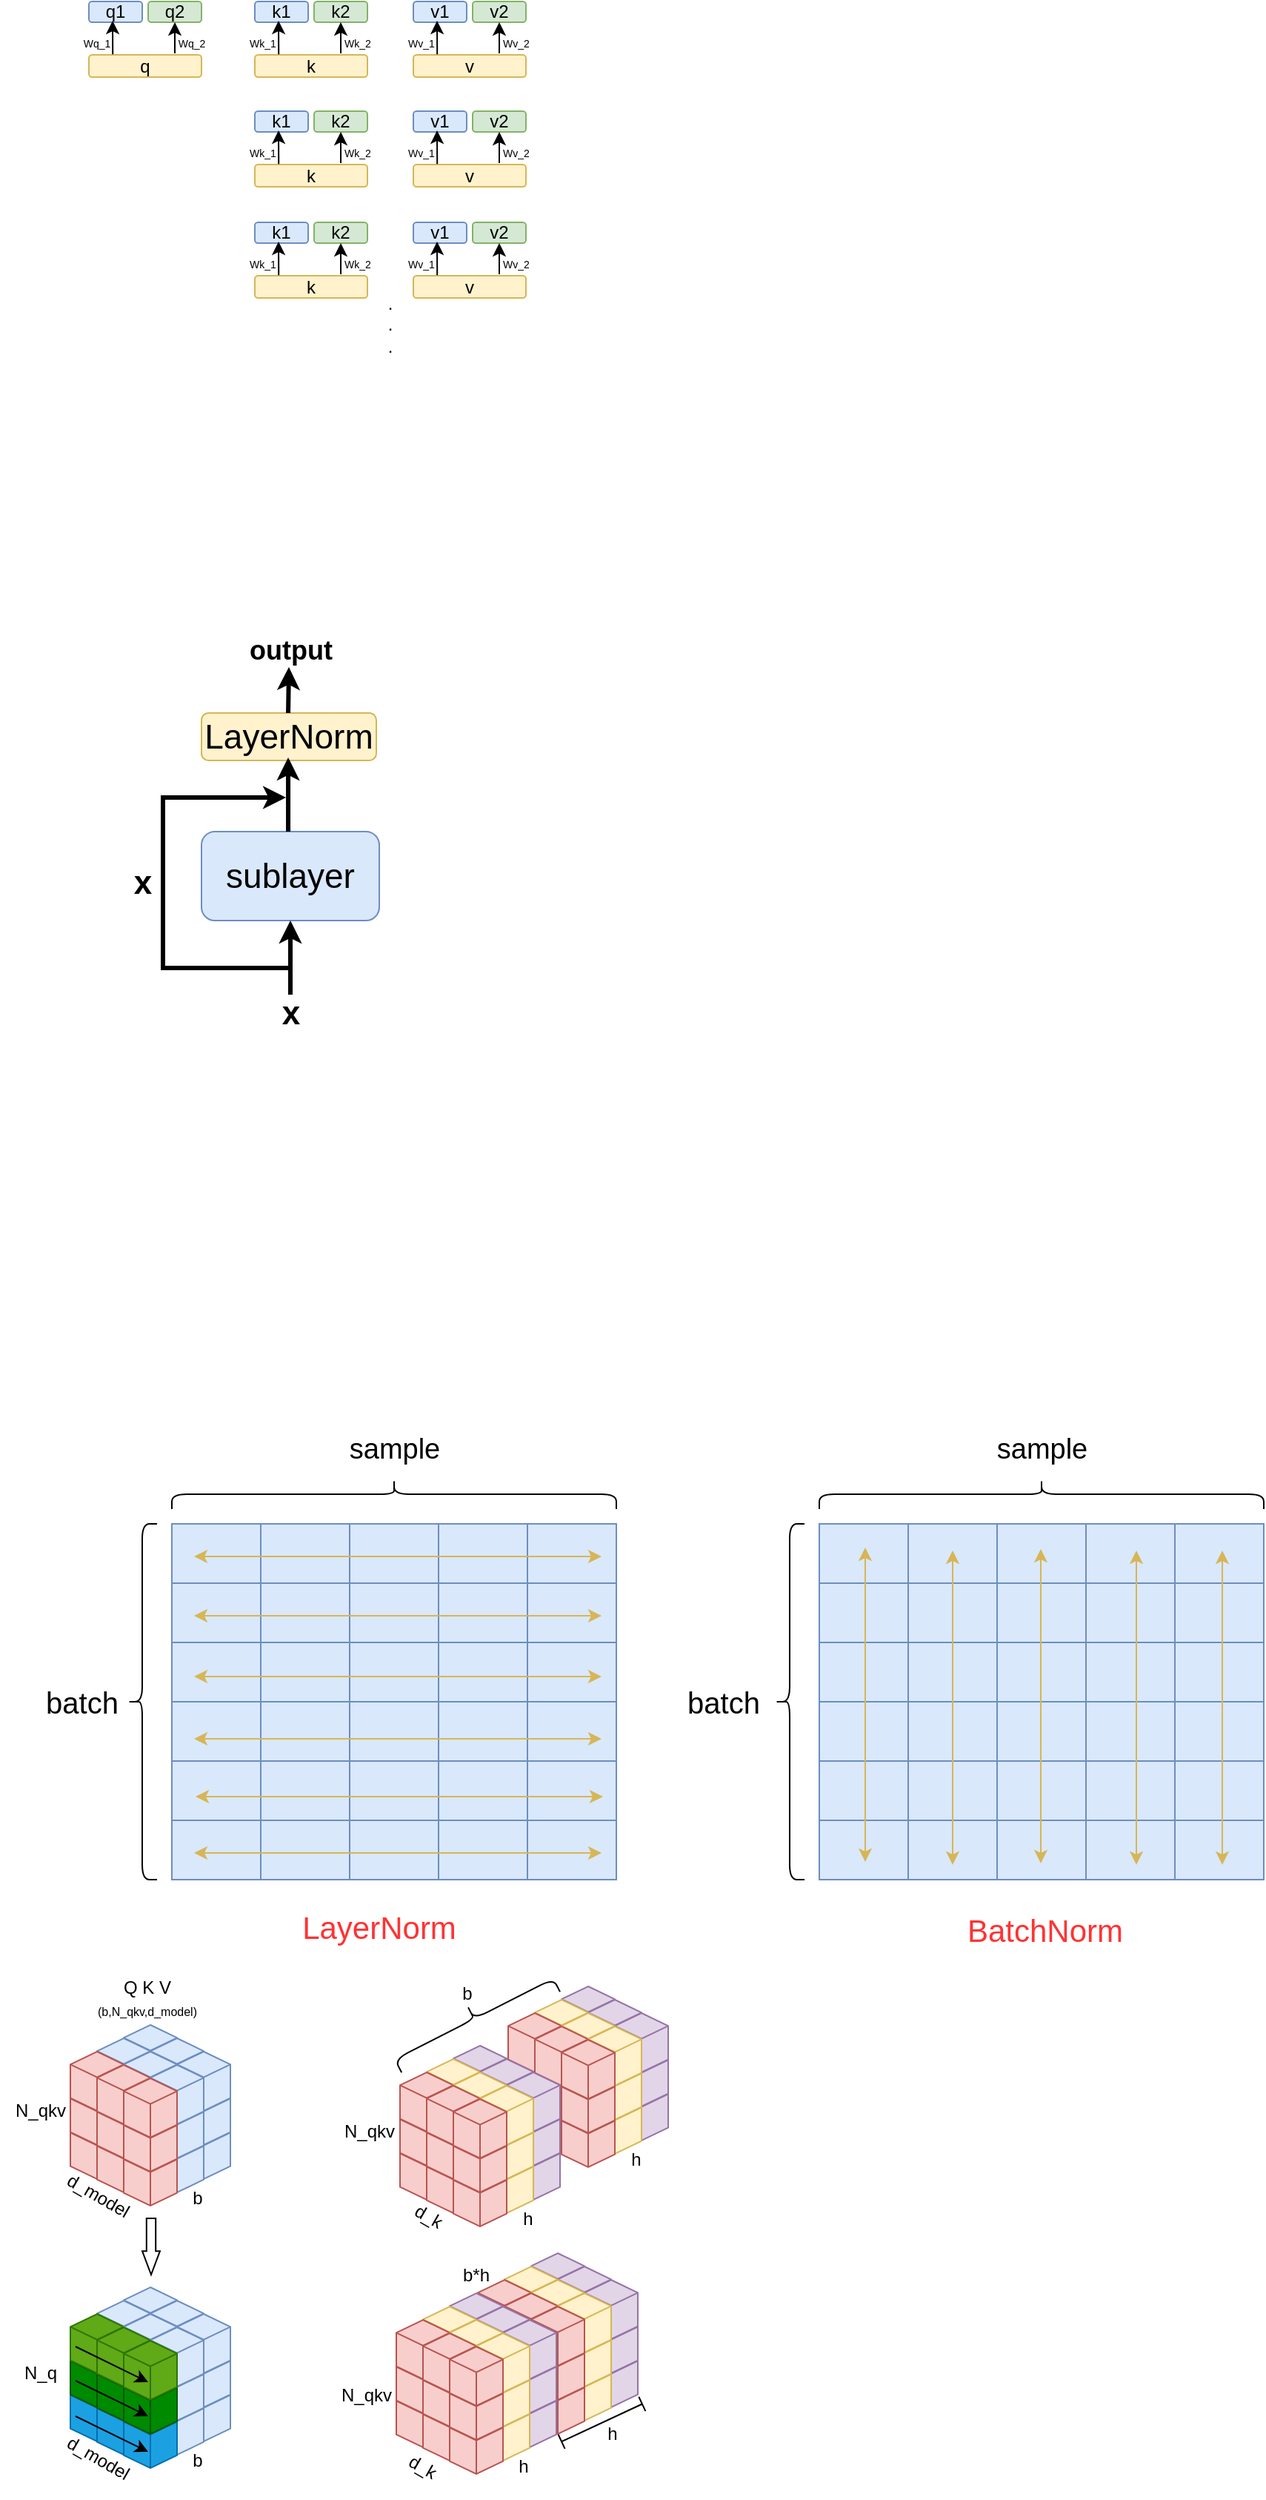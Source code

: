<mxfile version="22.0.0" type="device">
  <diagram name="第 1 页" id="P4rSRZBpvHIHLTi7O7VT">
    <mxGraphModel dx="848" dy="1090" grid="0" gridSize="10" guides="1" tooltips="1" connect="1" arrows="1" fold="1" page="0" pageScale="1" pageWidth="827" pageHeight="1169" math="0" shadow="0">
      <root>
        <mxCell id="0" />
        <mxCell id="1" parent="0" />
        <mxCell id="vef4McNWfD5aa6jTENem-224" value="" style="html=1;shape=mxgraph.basic.isocube;isoAngle=15;fillColor=#dae8fc;strokeColor=#6c8ebf;" vertex="1" parent="1">
          <mxGeometry x="353" y="668" width="36" height="40" as="geometry" />
        </mxCell>
        <mxCell id="vef4McNWfD5aa6jTENem-225" value="" style="html=1;shape=mxgraph.basic.isocube;isoAngle=15;fillColor=#dae8fc;strokeColor=#6c8ebf;" vertex="1" parent="1">
          <mxGeometry x="335" y="677" width="36" height="40" as="geometry" />
        </mxCell>
        <mxCell id="vef4McNWfD5aa6jTENem-226" value="" style="html=1;shape=mxgraph.basic.isocube;isoAngle=15;fillColor=#f8cecc;strokeColor=#b85450;" vertex="1" parent="1">
          <mxGeometry x="317" y="686" width="36" height="40" as="geometry" />
        </mxCell>
        <mxCell id="vef4McNWfD5aa6jTENem-227" value="" style="html=1;shape=mxgraph.basic.isocube;isoAngle=15;fillColor=#dae8fc;strokeColor=#6c8ebf;" vertex="1" parent="1">
          <mxGeometry x="371" y="677" width="36" height="40" as="geometry" />
        </mxCell>
        <mxCell id="vef4McNWfD5aa6jTENem-228" value="" style="html=1;shape=mxgraph.basic.isocube;isoAngle=15;fillColor=#dae8fc;strokeColor=#6c8ebf;" vertex="1" parent="1">
          <mxGeometry x="353" y="686" width="36" height="40" as="geometry" />
        </mxCell>
        <mxCell id="vef4McNWfD5aa6jTENem-229" value="" style="html=1;shape=mxgraph.basic.isocube;isoAngle=15;fillColor=#f8cecc;strokeColor=#b85450;" vertex="1" parent="1">
          <mxGeometry x="335" y="695" width="36" height="40" as="geometry" />
        </mxCell>
        <mxCell id="vef4McNWfD5aa6jTENem-230" value="" style="html=1;shape=mxgraph.basic.isocube;isoAngle=15;fillColor=#e1d5e7;strokeColor=#9673a6;" vertex="1" parent="1">
          <mxGeometry x="389" y="686" width="36" height="40" as="geometry" />
        </mxCell>
        <mxCell id="vef4McNWfD5aa6jTENem-231" value="" style="html=1;shape=mxgraph.basic.isocube;isoAngle=15;fillColor=#fff2cc;strokeColor=#d6b656;" vertex="1" parent="1">
          <mxGeometry x="371" y="695" width="36" height="40" as="geometry" />
        </mxCell>
        <mxCell id="vef4McNWfD5aa6jTENem-232" value="" style="html=1;shape=mxgraph.basic.isocube;isoAngle=15;fillColor=#f8cecc;strokeColor=#b85450;" vertex="1" parent="1">
          <mxGeometry x="353" y="704" width="36" height="40" as="geometry" />
        </mxCell>
        <mxCell id="vef4McNWfD5aa6jTENem-233" value="" style="html=1;shape=mxgraph.basic.isocube;isoAngle=15;fillColor=#dae8fc;strokeColor=#6c8ebf;" vertex="1" parent="1">
          <mxGeometry x="353" y="645" width="36" height="40" as="geometry" />
        </mxCell>
        <mxCell id="vef4McNWfD5aa6jTENem-234" value="" style="html=1;shape=mxgraph.basic.isocube;isoAngle=15;fillColor=#dae8fc;strokeColor=#6c8ebf;" vertex="1" parent="1">
          <mxGeometry x="335" y="654" width="36" height="40" as="geometry" />
        </mxCell>
        <mxCell id="vef4McNWfD5aa6jTENem-235" value="" style="html=1;shape=mxgraph.basic.isocube;isoAngle=15;fillColor=#f8cecc;strokeColor=#b85450;" vertex="1" parent="1">
          <mxGeometry x="317" y="663" width="36" height="40" as="geometry" />
        </mxCell>
        <mxCell id="vef4McNWfD5aa6jTENem-236" value="" style="html=1;shape=mxgraph.basic.isocube;isoAngle=15;fillColor=#dae8fc;strokeColor=#6c8ebf;" vertex="1" parent="1">
          <mxGeometry x="371" y="654" width="36" height="40" as="geometry" />
        </mxCell>
        <mxCell id="vef4McNWfD5aa6jTENem-237" value="" style="html=1;shape=mxgraph.basic.isocube;isoAngle=15;fillColor=#dae8fc;strokeColor=#6c8ebf;" vertex="1" parent="1">
          <mxGeometry x="353" y="663" width="36" height="40" as="geometry" />
        </mxCell>
        <mxCell id="vef4McNWfD5aa6jTENem-238" value="" style="html=1;shape=mxgraph.basic.isocube;isoAngle=15;fillColor=#f8cecc;strokeColor=#b85450;" vertex="1" parent="1">
          <mxGeometry x="335" y="672" width="36" height="40" as="geometry" />
        </mxCell>
        <mxCell id="vef4McNWfD5aa6jTENem-239" value="" style="html=1;shape=mxgraph.basic.isocube;isoAngle=15;fillColor=#e1d5e7;strokeColor=#9673a6;" vertex="1" parent="1">
          <mxGeometry x="389" y="663" width="36" height="40" as="geometry" />
        </mxCell>
        <mxCell id="vef4McNWfD5aa6jTENem-240" value="" style="html=1;shape=mxgraph.basic.isocube;isoAngle=15;fillColor=#fff2cc;strokeColor=#d6b656;" vertex="1" parent="1">
          <mxGeometry x="371" y="672" width="36" height="40" as="geometry" />
        </mxCell>
        <mxCell id="vef4McNWfD5aa6jTENem-241" value="" style="html=1;shape=mxgraph.basic.isocube;isoAngle=15;fillColor=#f8cecc;strokeColor=#b85450;" vertex="1" parent="1">
          <mxGeometry x="353" y="681" width="36" height="40" as="geometry" />
        </mxCell>
        <mxCell id="vef4McNWfD5aa6jTENem-242" value="" style="html=1;shape=mxgraph.basic.isocube;isoAngle=15;fillColor=#e1d5e7;strokeColor=#9673a6;" vertex="1" parent="1">
          <mxGeometry x="353" y="622" width="36" height="40" as="geometry" />
        </mxCell>
        <mxCell id="vef4McNWfD5aa6jTENem-243" value="" style="html=1;shape=mxgraph.basic.isocube;isoAngle=15;fillColor=#fff2cc;strokeColor=#d6b656;" vertex="1" parent="1">
          <mxGeometry x="335" y="631" width="36" height="40" as="geometry" />
        </mxCell>
        <mxCell id="vef4McNWfD5aa6jTENem-244" value="" style="html=1;shape=mxgraph.basic.isocube;isoAngle=15;fillColor=#f8cecc;strokeColor=#b85450;" vertex="1" parent="1">
          <mxGeometry x="317" y="640" width="36" height="40" as="geometry" />
        </mxCell>
        <mxCell id="vef4McNWfD5aa6jTENem-245" value="" style="html=1;shape=mxgraph.basic.isocube;isoAngle=15;fillColor=#e1d5e7;strokeColor=#9673a6;" vertex="1" parent="1">
          <mxGeometry x="371" y="631" width="36" height="40" as="geometry" />
        </mxCell>
        <mxCell id="vef4McNWfD5aa6jTENem-246" value="" style="html=1;shape=mxgraph.basic.isocube;isoAngle=15;fillColor=#fff2cc;strokeColor=#d6b656;" vertex="1" parent="1">
          <mxGeometry x="353" y="640" width="36" height="40" as="geometry" />
        </mxCell>
        <mxCell id="vef4McNWfD5aa6jTENem-247" value="" style="html=1;shape=mxgraph.basic.isocube;isoAngle=15;fillColor=#f8cecc;strokeColor=#b85450;" vertex="1" parent="1">
          <mxGeometry x="335" y="649" width="36" height="40" as="geometry" />
        </mxCell>
        <mxCell id="vef4McNWfD5aa6jTENem-248" value="" style="html=1;shape=mxgraph.basic.isocube;isoAngle=15;fillColor=#e1d5e7;strokeColor=#9673a6;" vertex="1" parent="1">
          <mxGeometry x="389" y="640" width="36" height="40" as="geometry" />
        </mxCell>
        <mxCell id="vef4McNWfD5aa6jTENem-249" value="" style="html=1;shape=mxgraph.basic.isocube;isoAngle=15;fillColor=#fff2cc;strokeColor=#d6b656;" vertex="1" parent="1">
          <mxGeometry x="371" y="649" width="36" height="40" as="geometry" />
        </mxCell>
        <mxCell id="vef4McNWfD5aa6jTENem-250" value="" style="html=1;shape=mxgraph.basic.isocube;isoAngle=15;fillColor=#f8cecc;strokeColor=#b85450;" vertex="1" parent="1">
          <mxGeometry x="353" y="658" width="36" height="40" as="geometry" />
        </mxCell>
        <mxCell id="vef4McNWfD5aa6jTENem-251" value="h" style="text;html=1;align=center;verticalAlign=middle;resizable=0;points=[];autosize=1;strokeColor=none;fillColor=none;" vertex="1" parent="1">
          <mxGeometry x="390" y="726" width="25" height="26" as="geometry" />
        </mxCell>
        <mxCell id="vef4McNWfD5aa6jTENem-1" value="" style="shape=table;startSize=0;container=1;collapsible=0;childLayout=tableLayout;fontSize=16;fillColor=#dae8fc;strokeColor=#6c8ebf;" vertex="1" parent="1">
          <mxGeometry x="90" y="310" width="300" height="240" as="geometry" />
        </mxCell>
        <mxCell id="vef4McNWfD5aa6jTENem-2" value="" style="shape=tableRow;horizontal=0;startSize=0;swimlaneHead=0;swimlaneBody=0;strokeColor=inherit;top=0;left=0;bottom=0;right=0;collapsible=0;dropTarget=0;fillColor=none;points=[[0,0.5],[1,0.5]];portConstraint=eastwest;fontSize=16;" vertex="1" parent="vef4McNWfD5aa6jTENem-1">
          <mxGeometry width="300" height="40" as="geometry" />
        </mxCell>
        <mxCell id="vef4McNWfD5aa6jTENem-3" value="" style="shape=partialRectangle;html=1;whiteSpace=wrap;connectable=0;strokeColor=inherit;overflow=hidden;fillColor=none;top=0;left=0;bottom=0;right=0;pointerEvents=1;fontSize=16;" vertex="1" parent="vef4McNWfD5aa6jTENem-2">
          <mxGeometry width="60" height="40" as="geometry">
            <mxRectangle width="60" height="40" as="alternateBounds" />
          </mxGeometry>
        </mxCell>
        <mxCell id="vef4McNWfD5aa6jTENem-4" value="" style="shape=partialRectangle;html=1;whiteSpace=wrap;connectable=0;strokeColor=inherit;overflow=hidden;fillColor=none;top=0;left=0;bottom=0;right=0;pointerEvents=1;fontSize=16;" vertex="1" parent="vef4McNWfD5aa6jTENem-2">
          <mxGeometry x="60" width="60" height="40" as="geometry">
            <mxRectangle width="60" height="40" as="alternateBounds" />
          </mxGeometry>
        </mxCell>
        <mxCell id="vef4McNWfD5aa6jTENem-5" value="" style="shape=partialRectangle;html=1;whiteSpace=wrap;connectable=0;strokeColor=inherit;overflow=hidden;fillColor=none;top=0;left=0;bottom=0;right=0;pointerEvents=1;fontSize=16;" vertex="1" parent="vef4McNWfD5aa6jTENem-2">
          <mxGeometry x="120" width="60" height="40" as="geometry">
            <mxRectangle width="60" height="40" as="alternateBounds" />
          </mxGeometry>
        </mxCell>
        <mxCell id="vef4McNWfD5aa6jTENem-14" style="shape=partialRectangle;html=1;whiteSpace=wrap;connectable=0;strokeColor=inherit;overflow=hidden;fillColor=none;top=0;left=0;bottom=0;right=0;pointerEvents=1;fontSize=16;" vertex="1" parent="vef4McNWfD5aa6jTENem-2">
          <mxGeometry x="180" width="60" height="40" as="geometry">
            <mxRectangle width="60" height="40" as="alternateBounds" />
          </mxGeometry>
        </mxCell>
        <mxCell id="vef4McNWfD5aa6jTENem-17" style="shape=partialRectangle;html=1;whiteSpace=wrap;connectable=0;strokeColor=inherit;overflow=hidden;fillColor=none;top=0;left=0;bottom=0;right=0;pointerEvents=1;fontSize=16;" vertex="1" parent="vef4McNWfD5aa6jTENem-2">
          <mxGeometry x="240" width="60" height="40" as="geometry">
            <mxRectangle width="60" height="40" as="alternateBounds" />
          </mxGeometry>
        </mxCell>
        <mxCell id="vef4McNWfD5aa6jTENem-6" value="" style="shape=tableRow;horizontal=0;startSize=0;swimlaneHead=0;swimlaneBody=0;strokeColor=inherit;top=0;left=0;bottom=0;right=0;collapsible=0;dropTarget=0;fillColor=none;points=[[0,0.5],[1,0.5]];portConstraint=eastwest;fontSize=16;" vertex="1" parent="vef4McNWfD5aa6jTENem-1">
          <mxGeometry y="40" width="300" height="40" as="geometry" />
        </mxCell>
        <mxCell id="vef4McNWfD5aa6jTENem-7" value="" style="shape=partialRectangle;html=1;whiteSpace=wrap;connectable=0;strokeColor=inherit;overflow=hidden;fillColor=none;top=0;left=0;bottom=0;right=0;pointerEvents=1;fontSize=16;" vertex="1" parent="vef4McNWfD5aa6jTENem-6">
          <mxGeometry width="60" height="40" as="geometry">
            <mxRectangle width="60" height="40" as="alternateBounds" />
          </mxGeometry>
        </mxCell>
        <mxCell id="vef4McNWfD5aa6jTENem-8" value="" style="shape=partialRectangle;html=1;whiteSpace=wrap;connectable=0;strokeColor=inherit;overflow=hidden;fillColor=none;top=0;left=0;bottom=0;right=0;pointerEvents=1;fontSize=16;" vertex="1" parent="vef4McNWfD5aa6jTENem-6">
          <mxGeometry x="60" width="60" height="40" as="geometry">
            <mxRectangle width="60" height="40" as="alternateBounds" />
          </mxGeometry>
        </mxCell>
        <mxCell id="vef4McNWfD5aa6jTENem-9" value="" style="shape=partialRectangle;html=1;whiteSpace=wrap;connectable=0;strokeColor=inherit;overflow=hidden;fillColor=none;top=0;left=0;bottom=0;right=0;pointerEvents=1;fontSize=16;" vertex="1" parent="vef4McNWfD5aa6jTENem-6">
          <mxGeometry x="120" width="60" height="40" as="geometry">
            <mxRectangle width="60" height="40" as="alternateBounds" />
          </mxGeometry>
        </mxCell>
        <mxCell id="vef4McNWfD5aa6jTENem-15" style="shape=partialRectangle;html=1;whiteSpace=wrap;connectable=0;strokeColor=inherit;overflow=hidden;fillColor=none;top=0;left=0;bottom=0;right=0;pointerEvents=1;fontSize=16;" vertex="1" parent="vef4McNWfD5aa6jTENem-6">
          <mxGeometry x="180" width="60" height="40" as="geometry">
            <mxRectangle width="60" height="40" as="alternateBounds" />
          </mxGeometry>
        </mxCell>
        <mxCell id="vef4McNWfD5aa6jTENem-18" style="shape=partialRectangle;html=1;whiteSpace=wrap;connectable=0;strokeColor=inherit;overflow=hidden;fillColor=none;top=0;left=0;bottom=0;right=0;pointerEvents=1;fontSize=16;" vertex="1" parent="vef4McNWfD5aa6jTENem-6">
          <mxGeometry x="240" width="60" height="40" as="geometry">
            <mxRectangle width="60" height="40" as="alternateBounds" />
          </mxGeometry>
        </mxCell>
        <mxCell id="vef4McNWfD5aa6jTENem-10" value="" style="shape=tableRow;horizontal=0;startSize=0;swimlaneHead=0;swimlaneBody=0;strokeColor=inherit;top=0;left=0;bottom=0;right=0;collapsible=0;dropTarget=0;fillColor=none;points=[[0,0.5],[1,0.5]];portConstraint=eastwest;fontSize=16;" vertex="1" parent="vef4McNWfD5aa6jTENem-1">
          <mxGeometry y="80" width="300" height="40" as="geometry" />
        </mxCell>
        <mxCell id="vef4McNWfD5aa6jTENem-11" value="" style="shape=partialRectangle;html=1;whiteSpace=wrap;connectable=0;strokeColor=inherit;overflow=hidden;fillColor=none;top=0;left=0;bottom=0;right=0;pointerEvents=1;fontSize=16;" vertex="1" parent="vef4McNWfD5aa6jTENem-10">
          <mxGeometry width="60" height="40" as="geometry">
            <mxRectangle width="60" height="40" as="alternateBounds" />
          </mxGeometry>
        </mxCell>
        <mxCell id="vef4McNWfD5aa6jTENem-12" value="" style="shape=partialRectangle;html=1;whiteSpace=wrap;connectable=0;strokeColor=inherit;overflow=hidden;fillColor=none;top=0;left=0;bottom=0;right=0;pointerEvents=1;fontSize=16;" vertex="1" parent="vef4McNWfD5aa6jTENem-10">
          <mxGeometry x="60" width="60" height="40" as="geometry">
            <mxRectangle width="60" height="40" as="alternateBounds" />
          </mxGeometry>
        </mxCell>
        <mxCell id="vef4McNWfD5aa6jTENem-13" value="" style="shape=partialRectangle;html=1;whiteSpace=wrap;connectable=0;strokeColor=inherit;overflow=hidden;fillColor=none;top=0;left=0;bottom=0;right=0;pointerEvents=1;fontSize=16;" vertex="1" parent="vef4McNWfD5aa6jTENem-10">
          <mxGeometry x="120" width="60" height="40" as="geometry">
            <mxRectangle width="60" height="40" as="alternateBounds" />
          </mxGeometry>
        </mxCell>
        <mxCell id="vef4McNWfD5aa6jTENem-16" style="shape=partialRectangle;html=1;whiteSpace=wrap;connectable=0;strokeColor=inherit;overflow=hidden;fillColor=none;top=0;left=0;bottom=0;right=0;pointerEvents=1;fontSize=16;" vertex="1" parent="vef4McNWfD5aa6jTENem-10">
          <mxGeometry x="180" width="60" height="40" as="geometry">
            <mxRectangle width="60" height="40" as="alternateBounds" />
          </mxGeometry>
        </mxCell>
        <mxCell id="vef4McNWfD5aa6jTENem-19" style="shape=partialRectangle;html=1;whiteSpace=wrap;connectable=0;strokeColor=inherit;overflow=hidden;fillColor=none;top=0;left=0;bottom=0;right=0;pointerEvents=1;fontSize=16;" vertex="1" parent="vef4McNWfD5aa6jTENem-10">
          <mxGeometry x="240" width="60" height="40" as="geometry">
            <mxRectangle width="60" height="40" as="alternateBounds" />
          </mxGeometry>
        </mxCell>
        <mxCell id="vef4McNWfD5aa6jTENem-20" style="shape=tableRow;horizontal=0;startSize=0;swimlaneHead=0;swimlaneBody=0;strokeColor=inherit;top=0;left=0;bottom=0;right=0;collapsible=0;dropTarget=0;fillColor=none;points=[[0,0.5],[1,0.5]];portConstraint=eastwest;fontSize=16;" vertex="1" parent="vef4McNWfD5aa6jTENem-1">
          <mxGeometry y="120" width="300" height="40" as="geometry" />
        </mxCell>
        <mxCell id="vef4McNWfD5aa6jTENem-21" style="shape=partialRectangle;html=1;whiteSpace=wrap;connectable=0;strokeColor=inherit;overflow=hidden;fillColor=none;top=0;left=0;bottom=0;right=0;pointerEvents=1;fontSize=16;" vertex="1" parent="vef4McNWfD5aa6jTENem-20">
          <mxGeometry width="60" height="40" as="geometry">
            <mxRectangle width="60" height="40" as="alternateBounds" />
          </mxGeometry>
        </mxCell>
        <mxCell id="vef4McNWfD5aa6jTENem-22" style="shape=partialRectangle;html=1;whiteSpace=wrap;connectable=0;strokeColor=inherit;overflow=hidden;fillColor=none;top=0;left=0;bottom=0;right=0;pointerEvents=1;fontSize=16;" vertex="1" parent="vef4McNWfD5aa6jTENem-20">
          <mxGeometry x="60" width="60" height="40" as="geometry">
            <mxRectangle width="60" height="40" as="alternateBounds" />
          </mxGeometry>
        </mxCell>
        <mxCell id="vef4McNWfD5aa6jTENem-23" style="shape=partialRectangle;html=1;whiteSpace=wrap;connectable=0;strokeColor=inherit;overflow=hidden;fillColor=none;top=0;left=0;bottom=0;right=0;pointerEvents=1;fontSize=16;" vertex="1" parent="vef4McNWfD5aa6jTENem-20">
          <mxGeometry x="120" width="60" height="40" as="geometry">
            <mxRectangle width="60" height="40" as="alternateBounds" />
          </mxGeometry>
        </mxCell>
        <mxCell id="vef4McNWfD5aa6jTENem-24" style="shape=partialRectangle;html=1;whiteSpace=wrap;connectable=0;strokeColor=inherit;overflow=hidden;fillColor=none;top=0;left=0;bottom=0;right=0;pointerEvents=1;fontSize=16;" vertex="1" parent="vef4McNWfD5aa6jTENem-20">
          <mxGeometry x="180" width="60" height="40" as="geometry">
            <mxRectangle width="60" height="40" as="alternateBounds" />
          </mxGeometry>
        </mxCell>
        <mxCell id="vef4McNWfD5aa6jTENem-25" style="shape=partialRectangle;html=1;whiteSpace=wrap;connectable=0;strokeColor=inherit;overflow=hidden;fillColor=none;top=0;left=0;bottom=0;right=0;pointerEvents=1;fontSize=16;" vertex="1" parent="vef4McNWfD5aa6jTENem-20">
          <mxGeometry x="240" width="60" height="40" as="geometry">
            <mxRectangle width="60" height="40" as="alternateBounds" />
          </mxGeometry>
        </mxCell>
        <mxCell id="vef4McNWfD5aa6jTENem-26" style="shape=tableRow;horizontal=0;startSize=0;swimlaneHead=0;swimlaneBody=0;strokeColor=inherit;top=0;left=0;bottom=0;right=0;collapsible=0;dropTarget=0;fillColor=none;points=[[0,0.5],[1,0.5]];portConstraint=eastwest;fontSize=16;" vertex="1" parent="vef4McNWfD5aa6jTENem-1">
          <mxGeometry y="160" width="300" height="40" as="geometry" />
        </mxCell>
        <mxCell id="vef4McNWfD5aa6jTENem-27" style="shape=partialRectangle;html=1;whiteSpace=wrap;connectable=0;strokeColor=inherit;overflow=hidden;fillColor=none;top=0;left=0;bottom=0;right=0;pointerEvents=1;fontSize=16;" vertex="1" parent="vef4McNWfD5aa6jTENem-26">
          <mxGeometry width="60" height="40" as="geometry">
            <mxRectangle width="60" height="40" as="alternateBounds" />
          </mxGeometry>
        </mxCell>
        <mxCell id="vef4McNWfD5aa6jTENem-28" style="shape=partialRectangle;html=1;whiteSpace=wrap;connectable=0;strokeColor=inherit;overflow=hidden;fillColor=none;top=0;left=0;bottom=0;right=0;pointerEvents=1;fontSize=16;" vertex="1" parent="vef4McNWfD5aa6jTENem-26">
          <mxGeometry x="60" width="60" height="40" as="geometry">
            <mxRectangle width="60" height="40" as="alternateBounds" />
          </mxGeometry>
        </mxCell>
        <mxCell id="vef4McNWfD5aa6jTENem-29" style="shape=partialRectangle;html=1;whiteSpace=wrap;connectable=0;strokeColor=inherit;overflow=hidden;fillColor=none;top=0;left=0;bottom=0;right=0;pointerEvents=1;fontSize=16;" vertex="1" parent="vef4McNWfD5aa6jTENem-26">
          <mxGeometry x="120" width="60" height="40" as="geometry">
            <mxRectangle width="60" height="40" as="alternateBounds" />
          </mxGeometry>
        </mxCell>
        <mxCell id="vef4McNWfD5aa6jTENem-30" style="shape=partialRectangle;html=1;whiteSpace=wrap;connectable=0;strokeColor=inherit;overflow=hidden;fillColor=none;top=0;left=0;bottom=0;right=0;pointerEvents=1;fontSize=16;" vertex="1" parent="vef4McNWfD5aa6jTENem-26">
          <mxGeometry x="180" width="60" height="40" as="geometry">
            <mxRectangle width="60" height="40" as="alternateBounds" />
          </mxGeometry>
        </mxCell>
        <mxCell id="vef4McNWfD5aa6jTENem-31" style="shape=partialRectangle;html=1;whiteSpace=wrap;connectable=0;strokeColor=inherit;overflow=hidden;fillColor=none;top=0;left=0;bottom=0;right=0;pointerEvents=1;fontSize=16;" vertex="1" parent="vef4McNWfD5aa6jTENem-26">
          <mxGeometry x="240" width="60" height="40" as="geometry">
            <mxRectangle width="60" height="40" as="alternateBounds" />
          </mxGeometry>
        </mxCell>
        <mxCell id="vef4McNWfD5aa6jTENem-32" style="shape=tableRow;horizontal=0;startSize=0;swimlaneHead=0;swimlaneBody=0;strokeColor=inherit;top=0;left=0;bottom=0;right=0;collapsible=0;dropTarget=0;fillColor=none;points=[[0,0.5],[1,0.5]];portConstraint=eastwest;fontSize=16;" vertex="1" parent="vef4McNWfD5aa6jTENem-1">
          <mxGeometry y="200" width="300" height="40" as="geometry" />
        </mxCell>
        <mxCell id="vef4McNWfD5aa6jTENem-33" style="shape=partialRectangle;html=1;whiteSpace=wrap;connectable=0;strokeColor=inherit;overflow=hidden;fillColor=none;top=0;left=0;bottom=0;right=0;pointerEvents=1;fontSize=16;" vertex="1" parent="vef4McNWfD5aa6jTENem-32">
          <mxGeometry width="60" height="40" as="geometry">
            <mxRectangle width="60" height="40" as="alternateBounds" />
          </mxGeometry>
        </mxCell>
        <mxCell id="vef4McNWfD5aa6jTENem-34" style="shape=partialRectangle;html=1;whiteSpace=wrap;connectable=0;strokeColor=inherit;overflow=hidden;fillColor=none;top=0;left=0;bottom=0;right=0;pointerEvents=1;fontSize=16;" vertex="1" parent="vef4McNWfD5aa6jTENem-32">
          <mxGeometry x="60" width="60" height="40" as="geometry">
            <mxRectangle width="60" height="40" as="alternateBounds" />
          </mxGeometry>
        </mxCell>
        <mxCell id="vef4McNWfD5aa6jTENem-35" style="shape=partialRectangle;html=1;whiteSpace=wrap;connectable=0;strokeColor=inherit;overflow=hidden;fillColor=none;top=0;left=0;bottom=0;right=0;pointerEvents=1;fontSize=16;" vertex="1" parent="vef4McNWfD5aa6jTENem-32">
          <mxGeometry x="120" width="60" height="40" as="geometry">
            <mxRectangle width="60" height="40" as="alternateBounds" />
          </mxGeometry>
        </mxCell>
        <mxCell id="vef4McNWfD5aa6jTENem-36" style="shape=partialRectangle;html=1;whiteSpace=wrap;connectable=0;strokeColor=inherit;overflow=hidden;fillColor=none;top=0;left=0;bottom=0;right=0;pointerEvents=1;fontSize=16;" vertex="1" parent="vef4McNWfD5aa6jTENem-32">
          <mxGeometry x="180" width="60" height="40" as="geometry">
            <mxRectangle width="60" height="40" as="alternateBounds" />
          </mxGeometry>
        </mxCell>
        <mxCell id="vef4McNWfD5aa6jTENem-37" style="shape=partialRectangle;html=1;whiteSpace=wrap;connectable=0;strokeColor=inherit;overflow=hidden;fillColor=none;top=0;left=0;bottom=0;right=0;pointerEvents=1;fontSize=16;" vertex="1" parent="vef4McNWfD5aa6jTENem-32">
          <mxGeometry x="240" width="60" height="40" as="geometry">
            <mxRectangle width="60" height="40" as="alternateBounds" />
          </mxGeometry>
        </mxCell>
        <mxCell id="vef4McNWfD5aa6jTENem-38" value="" style="shape=curlyBracket;whiteSpace=wrap;html=1;rounded=1;labelPosition=left;verticalLabelPosition=middle;align=right;verticalAlign=middle;" vertex="1" parent="1">
          <mxGeometry x="60" y="310" width="20" height="240" as="geometry" />
        </mxCell>
        <mxCell id="vef4McNWfD5aa6jTENem-39" value="&lt;font style=&quot;font-size: 20px;&quot;&gt;batch&lt;/font&gt;" style="text;html=1;align=center;verticalAlign=middle;resizable=0;points=[];autosize=1;strokeColor=none;fillColor=none;" vertex="1" parent="1">
          <mxGeometry x="-6" y="410" width="70" height="40" as="geometry" />
        </mxCell>
        <mxCell id="vef4McNWfD5aa6jTENem-40" value="" style="shape=curlyBracket;whiteSpace=wrap;html=1;rounded=1;labelPosition=left;verticalLabelPosition=middle;align=right;verticalAlign=middle;rotation=90;" vertex="1" parent="1">
          <mxGeometry x="230" y="140" width="20" height="300" as="geometry" />
        </mxCell>
        <mxCell id="vef4McNWfD5aa6jTENem-41" value="&lt;font style=&quot;font-size: 19px;&quot;&gt;sample&lt;/font&gt;" style="text;html=1;align=center;verticalAlign=middle;resizable=0;points=[];autosize=1;strokeColor=none;fillColor=none;" vertex="1" parent="1">
          <mxGeometry x="200" y="240" width="80" height="40" as="geometry" />
        </mxCell>
        <mxCell id="vef4McNWfD5aa6jTENem-42" value="" style="shape=table;startSize=0;container=1;collapsible=0;childLayout=tableLayout;fontSize=16;fillColor=#dae8fc;strokeColor=#6c8ebf;" vertex="1" parent="1">
          <mxGeometry x="527" y="310" width="300" height="240" as="geometry" />
        </mxCell>
        <mxCell id="vef4McNWfD5aa6jTENem-43" value="" style="shape=tableRow;horizontal=0;startSize=0;swimlaneHead=0;swimlaneBody=0;strokeColor=inherit;top=0;left=0;bottom=0;right=0;collapsible=0;dropTarget=0;fillColor=none;points=[[0,0.5],[1,0.5]];portConstraint=eastwest;fontSize=16;" vertex="1" parent="vef4McNWfD5aa6jTENem-42">
          <mxGeometry width="300" height="40" as="geometry" />
        </mxCell>
        <mxCell id="vef4McNWfD5aa6jTENem-44" value="" style="shape=partialRectangle;html=1;whiteSpace=wrap;connectable=0;strokeColor=inherit;overflow=hidden;fillColor=none;top=0;left=0;bottom=0;right=0;pointerEvents=1;fontSize=16;" vertex="1" parent="vef4McNWfD5aa6jTENem-43">
          <mxGeometry width="60" height="40" as="geometry">
            <mxRectangle width="60" height="40" as="alternateBounds" />
          </mxGeometry>
        </mxCell>
        <mxCell id="vef4McNWfD5aa6jTENem-45" value="" style="shape=partialRectangle;html=1;whiteSpace=wrap;connectable=0;strokeColor=inherit;overflow=hidden;fillColor=none;top=0;left=0;bottom=0;right=0;pointerEvents=1;fontSize=16;" vertex="1" parent="vef4McNWfD5aa6jTENem-43">
          <mxGeometry x="60" width="60" height="40" as="geometry">
            <mxRectangle width="60" height="40" as="alternateBounds" />
          </mxGeometry>
        </mxCell>
        <mxCell id="vef4McNWfD5aa6jTENem-46" value="" style="shape=partialRectangle;html=1;whiteSpace=wrap;connectable=0;strokeColor=inherit;overflow=hidden;fillColor=none;top=0;left=0;bottom=0;right=0;pointerEvents=1;fontSize=16;" vertex="1" parent="vef4McNWfD5aa6jTENem-43">
          <mxGeometry x="120" width="60" height="40" as="geometry">
            <mxRectangle width="60" height="40" as="alternateBounds" />
          </mxGeometry>
        </mxCell>
        <mxCell id="vef4McNWfD5aa6jTENem-47" style="shape=partialRectangle;html=1;whiteSpace=wrap;connectable=0;strokeColor=inherit;overflow=hidden;fillColor=none;top=0;left=0;bottom=0;right=0;pointerEvents=1;fontSize=16;" vertex="1" parent="vef4McNWfD5aa6jTENem-43">
          <mxGeometry x="180" width="60" height="40" as="geometry">
            <mxRectangle width="60" height="40" as="alternateBounds" />
          </mxGeometry>
        </mxCell>
        <mxCell id="vef4McNWfD5aa6jTENem-48" style="shape=partialRectangle;html=1;whiteSpace=wrap;connectable=0;strokeColor=inherit;overflow=hidden;fillColor=none;top=0;left=0;bottom=0;right=0;pointerEvents=1;fontSize=16;" vertex="1" parent="vef4McNWfD5aa6jTENem-43">
          <mxGeometry x="240" width="60" height="40" as="geometry">
            <mxRectangle width="60" height="40" as="alternateBounds" />
          </mxGeometry>
        </mxCell>
        <mxCell id="vef4McNWfD5aa6jTENem-49" value="" style="shape=tableRow;horizontal=0;startSize=0;swimlaneHead=0;swimlaneBody=0;strokeColor=inherit;top=0;left=0;bottom=0;right=0;collapsible=0;dropTarget=0;fillColor=none;points=[[0,0.5],[1,0.5]];portConstraint=eastwest;fontSize=16;" vertex="1" parent="vef4McNWfD5aa6jTENem-42">
          <mxGeometry y="40" width="300" height="40" as="geometry" />
        </mxCell>
        <mxCell id="vef4McNWfD5aa6jTENem-50" value="" style="shape=partialRectangle;html=1;whiteSpace=wrap;connectable=0;strokeColor=inherit;overflow=hidden;fillColor=none;top=0;left=0;bottom=0;right=0;pointerEvents=1;fontSize=16;" vertex="1" parent="vef4McNWfD5aa6jTENem-49">
          <mxGeometry width="60" height="40" as="geometry">
            <mxRectangle width="60" height="40" as="alternateBounds" />
          </mxGeometry>
        </mxCell>
        <mxCell id="vef4McNWfD5aa6jTENem-51" value="" style="shape=partialRectangle;html=1;whiteSpace=wrap;connectable=0;strokeColor=inherit;overflow=hidden;fillColor=none;top=0;left=0;bottom=0;right=0;pointerEvents=1;fontSize=16;" vertex="1" parent="vef4McNWfD5aa6jTENem-49">
          <mxGeometry x="60" width="60" height="40" as="geometry">
            <mxRectangle width="60" height="40" as="alternateBounds" />
          </mxGeometry>
        </mxCell>
        <mxCell id="vef4McNWfD5aa6jTENem-52" value="" style="shape=partialRectangle;html=1;whiteSpace=wrap;connectable=0;strokeColor=inherit;overflow=hidden;fillColor=none;top=0;left=0;bottom=0;right=0;pointerEvents=1;fontSize=16;" vertex="1" parent="vef4McNWfD5aa6jTENem-49">
          <mxGeometry x="120" width="60" height="40" as="geometry">
            <mxRectangle width="60" height="40" as="alternateBounds" />
          </mxGeometry>
        </mxCell>
        <mxCell id="vef4McNWfD5aa6jTENem-53" style="shape=partialRectangle;html=1;whiteSpace=wrap;connectable=0;strokeColor=inherit;overflow=hidden;fillColor=none;top=0;left=0;bottom=0;right=0;pointerEvents=1;fontSize=16;" vertex="1" parent="vef4McNWfD5aa6jTENem-49">
          <mxGeometry x="180" width="60" height="40" as="geometry">
            <mxRectangle width="60" height="40" as="alternateBounds" />
          </mxGeometry>
        </mxCell>
        <mxCell id="vef4McNWfD5aa6jTENem-54" style="shape=partialRectangle;html=1;whiteSpace=wrap;connectable=0;strokeColor=inherit;overflow=hidden;fillColor=none;top=0;left=0;bottom=0;right=0;pointerEvents=1;fontSize=16;" vertex="1" parent="vef4McNWfD5aa6jTENem-49">
          <mxGeometry x="240" width="60" height="40" as="geometry">
            <mxRectangle width="60" height="40" as="alternateBounds" />
          </mxGeometry>
        </mxCell>
        <mxCell id="vef4McNWfD5aa6jTENem-55" value="" style="shape=tableRow;horizontal=0;startSize=0;swimlaneHead=0;swimlaneBody=0;strokeColor=inherit;top=0;left=0;bottom=0;right=0;collapsible=0;dropTarget=0;fillColor=none;points=[[0,0.5],[1,0.5]];portConstraint=eastwest;fontSize=16;" vertex="1" parent="vef4McNWfD5aa6jTENem-42">
          <mxGeometry y="80" width="300" height="40" as="geometry" />
        </mxCell>
        <mxCell id="vef4McNWfD5aa6jTENem-56" value="" style="shape=partialRectangle;html=1;whiteSpace=wrap;connectable=0;strokeColor=inherit;overflow=hidden;fillColor=none;top=0;left=0;bottom=0;right=0;pointerEvents=1;fontSize=16;" vertex="1" parent="vef4McNWfD5aa6jTENem-55">
          <mxGeometry width="60" height="40" as="geometry">
            <mxRectangle width="60" height="40" as="alternateBounds" />
          </mxGeometry>
        </mxCell>
        <mxCell id="vef4McNWfD5aa6jTENem-57" value="" style="shape=partialRectangle;html=1;whiteSpace=wrap;connectable=0;strokeColor=inherit;overflow=hidden;fillColor=none;top=0;left=0;bottom=0;right=0;pointerEvents=1;fontSize=16;" vertex="1" parent="vef4McNWfD5aa6jTENem-55">
          <mxGeometry x="60" width="60" height="40" as="geometry">
            <mxRectangle width="60" height="40" as="alternateBounds" />
          </mxGeometry>
        </mxCell>
        <mxCell id="vef4McNWfD5aa6jTENem-58" value="" style="shape=partialRectangle;html=1;whiteSpace=wrap;connectable=0;strokeColor=inherit;overflow=hidden;fillColor=none;top=0;left=0;bottom=0;right=0;pointerEvents=1;fontSize=16;" vertex="1" parent="vef4McNWfD5aa6jTENem-55">
          <mxGeometry x="120" width="60" height="40" as="geometry">
            <mxRectangle width="60" height="40" as="alternateBounds" />
          </mxGeometry>
        </mxCell>
        <mxCell id="vef4McNWfD5aa6jTENem-59" style="shape=partialRectangle;html=1;whiteSpace=wrap;connectable=0;strokeColor=inherit;overflow=hidden;fillColor=none;top=0;left=0;bottom=0;right=0;pointerEvents=1;fontSize=16;" vertex="1" parent="vef4McNWfD5aa6jTENem-55">
          <mxGeometry x="180" width="60" height="40" as="geometry">
            <mxRectangle width="60" height="40" as="alternateBounds" />
          </mxGeometry>
        </mxCell>
        <mxCell id="vef4McNWfD5aa6jTENem-60" style="shape=partialRectangle;html=1;whiteSpace=wrap;connectable=0;strokeColor=inherit;overflow=hidden;fillColor=none;top=0;left=0;bottom=0;right=0;pointerEvents=1;fontSize=16;" vertex="1" parent="vef4McNWfD5aa6jTENem-55">
          <mxGeometry x="240" width="60" height="40" as="geometry">
            <mxRectangle width="60" height="40" as="alternateBounds" />
          </mxGeometry>
        </mxCell>
        <mxCell id="vef4McNWfD5aa6jTENem-61" style="shape=tableRow;horizontal=0;startSize=0;swimlaneHead=0;swimlaneBody=0;strokeColor=inherit;top=0;left=0;bottom=0;right=0;collapsible=0;dropTarget=0;fillColor=none;points=[[0,0.5],[1,0.5]];portConstraint=eastwest;fontSize=16;" vertex="1" parent="vef4McNWfD5aa6jTENem-42">
          <mxGeometry y="120" width="300" height="40" as="geometry" />
        </mxCell>
        <mxCell id="vef4McNWfD5aa6jTENem-62" style="shape=partialRectangle;html=1;whiteSpace=wrap;connectable=0;strokeColor=inherit;overflow=hidden;fillColor=none;top=0;left=0;bottom=0;right=0;pointerEvents=1;fontSize=16;" vertex="1" parent="vef4McNWfD5aa6jTENem-61">
          <mxGeometry width="60" height="40" as="geometry">
            <mxRectangle width="60" height="40" as="alternateBounds" />
          </mxGeometry>
        </mxCell>
        <mxCell id="vef4McNWfD5aa6jTENem-63" style="shape=partialRectangle;html=1;whiteSpace=wrap;connectable=0;strokeColor=inherit;overflow=hidden;fillColor=none;top=0;left=0;bottom=0;right=0;pointerEvents=1;fontSize=16;" vertex="1" parent="vef4McNWfD5aa6jTENem-61">
          <mxGeometry x="60" width="60" height="40" as="geometry">
            <mxRectangle width="60" height="40" as="alternateBounds" />
          </mxGeometry>
        </mxCell>
        <mxCell id="vef4McNWfD5aa6jTENem-64" style="shape=partialRectangle;html=1;whiteSpace=wrap;connectable=0;strokeColor=inherit;overflow=hidden;fillColor=none;top=0;left=0;bottom=0;right=0;pointerEvents=1;fontSize=16;" vertex="1" parent="vef4McNWfD5aa6jTENem-61">
          <mxGeometry x="120" width="60" height="40" as="geometry">
            <mxRectangle width="60" height="40" as="alternateBounds" />
          </mxGeometry>
        </mxCell>
        <mxCell id="vef4McNWfD5aa6jTENem-65" style="shape=partialRectangle;html=1;whiteSpace=wrap;connectable=0;strokeColor=inherit;overflow=hidden;fillColor=none;top=0;left=0;bottom=0;right=0;pointerEvents=1;fontSize=16;" vertex="1" parent="vef4McNWfD5aa6jTENem-61">
          <mxGeometry x="180" width="60" height="40" as="geometry">
            <mxRectangle width="60" height="40" as="alternateBounds" />
          </mxGeometry>
        </mxCell>
        <mxCell id="vef4McNWfD5aa6jTENem-66" style="shape=partialRectangle;html=1;whiteSpace=wrap;connectable=0;strokeColor=inherit;overflow=hidden;fillColor=none;top=0;left=0;bottom=0;right=0;pointerEvents=1;fontSize=16;" vertex="1" parent="vef4McNWfD5aa6jTENem-61">
          <mxGeometry x="240" width="60" height="40" as="geometry">
            <mxRectangle width="60" height="40" as="alternateBounds" />
          </mxGeometry>
        </mxCell>
        <mxCell id="vef4McNWfD5aa6jTENem-67" style="shape=tableRow;horizontal=0;startSize=0;swimlaneHead=0;swimlaneBody=0;strokeColor=inherit;top=0;left=0;bottom=0;right=0;collapsible=0;dropTarget=0;fillColor=none;points=[[0,0.5],[1,0.5]];portConstraint=eastwest;fontSize=16;" vertex="1" parent="vef4McNWfD5aa6jTENem-42">
          <mxGeometry y="160" width="300" height="40" as="geometry" />
        </mxCell>
        <mxCell id="vef4McNWfD5aa6jTENem-68" style="shape=partialRectangle;html=1;whiteSpace=wrap;connectable=0;strokeColor=inherit;overflow=hidden;fillColor=none;top=0;left=0;bottom=0;right=0;pointerEvents=1;fontSize=16;" vertex="1" parent="vef4McNWfD5aa6jTENem-67">
          <mxGeometry width="60" height="40" as="geometry">
            <mxRectangle width="60" height="40" as="alternateBounds" />
          </mxGeometry>
        </mxCell>
        <mxCell id="vef4McNWfD5aa6jTENem-69" style="shape=partialRectangle;html=1;whiteSpace=wrap;connectable=0;strokeColor=inherit;overflow=hidden;fillColor=none;top=0;left=0;bottom=0;right=0;pointerEvents=1;fontSize=16;" vertex="1" parent="vef4McNWfD5aa6jTENem-67">
          <mxGeometry x="60" width="60" height="40" as="geometry">
            <mxRectangle width="60" height="40" as="alternateBounds" />
          </mxGeometry>
        </mxCell>
        <mxCell id="vef4McNWfD5aa6jTENem-70" style="shape=partialRectangle;html=1;whiteSpace=wrap;connectable=0;strokeColor=inherit;overflow=hidden;fillColor=none;top=0;left=0;bottom=0;right=0;pointerEvents=1;fontSize=16;" vertex="1" parent="vef4McNWfD5aa6jTENem-67">
          <mxGeometry x="120" width="60" height="40" as="geometry">
            <mxRectangle width="60" height="40" as="alternateBounds" />
          </mxGeometry>
        </mxCell>
        <mxCell id="vef4McNWfD5aa6jTENem-71" style="shape=partialRectangle;html=1;whiteSpace=wrap;connectable=0;strokeColor=inherit;overflow=hidden;fillColor=none;top=0;left=0;bottom=0;right=0;pointerEvents=1;fontSize=16;" vertex="1" parent="vef4McNWfD5aa6jTENem-67">
          <mxGeometry x="180" width="60" height="40" as="geometry">
            <mxRectangle width="60" height="40" as="alternateBounds" />
          </mxGeometry>
        </mxCell>
        <mxCell id="vef4McNWfD5aa6jTENem-72" style="shape=partialRectangle;html=1;whiteSpace=wrap;connectable=0;strokeColor=inherit;overflow=hidden;fillColor=none;top=0;left=0;bottom=0;right=0;pointerEvents=1;fontSize=16;" vertex="1" parent="vef4McNWfD5aa6jTENem-67">
          <mxGeometry x="240" width="60" height="40" as="geometry">
            <mxRectangle width="60" height="40" as="alternateBounds" />
          </mxGeometry>
        </mxCell>
        <mxCell id="vef4McNWfD5aa6jTENem-73" style="shape=tableRow;horizontal=0;startSize=0;swimlaneHead=0;swimlaneBody=0;strokeColor=inherit;top=0;left=0;bottom=0;right=0;collapsible=0;dropTarget=0;fillColor=none;points=[[0,0.5],[1,0.5]];portConstraint=eastwest;fontSize=16;" vertex="1" parent="vef4McNWfD5aa6jTENem-42">
          <mxGeometry y="200" width="300" height="40" as="geometry" />
        </mxCell>
        <mxCell id="vef4McNWfD5aa6jTENem-74" style="shape=partialRectangle;html=1;whiteSpace=wrap;connectable=0;strokeColor=inherit;overflow=hidden;fillColor=none;top=0;left=0;bottom=0;right=0;pointerEvents=1;fontSize=16;" vertex="1" parent="vef4McNWfD5aa6jTENem-73">
          <mxGeometry width="60" height="40" as="geometry">
            <mxRectangle width="60" height="40" as="alternateBounds" />
          </mxGeometry>
        </mxCell>
        <mxCell id="vef4McNWfD5aa6jTENem-75" style="shape=partialRectangle;html=1;whiteSpace=wrap;connectable=0;strokeColor=inherit;overflow=hidden;fillColor=none;top=0;left=0;bottom=0;right=0;pointerEvents=1;fontSize=16;" vertex="1" parent="vef4McNWfD5aa6jTENem-73">
          <mxGeometry x="60" width="60" height="40" as="geometry">
            <mxRectangle width="60" height="40" as="alternateBounds" />
          </mxGeometry>
        </mxCell>
        <mxCell id="vef4McNWfD5aa6jTENem-76" style="shape=partialRectangle;html=1;whiteSpace=wrap;connectable=0;strokeColor=inherit;overflow=hidden;fillColor=none;top=0;left=0;bottom=0;right=0;pointerEvents=1;fontSize=16;" vertex="1" parent="vef4McNWfD5aa6jTENem-73">
          <mxGeometry x="120" width="60" height="40" as="geometry">
            <mxRectangle width="60" height="40" as="alternateBounds" />
          </mxGeometry>
        </mxCell>
        <mxCell id="vef4McNWfD5aa6jTENem-77" style="shape=partialRectangle;html=1;whiteSpace=wrap;connectable=0;strokeColor=inherit;overflow=hidden;fillColor=none;top=0;left=0;bottom=0;right=0;pointerEvents=1;fontSize=16;" vertex="1" parent="vef4McNWfD5aa6jTENem-73">
          <mxGeometry x="180" width="60" height="40" as="geometry">
            <mxRectangle width="60" height="40" as="alternateBounds" />
          </mxGeometry>
        </mxCell>
        <mxCell id="vef4McNWfD5aa6jTENem-78" style="shape=partialRectangle;html=1;whiteSpace=wrap;connectable=0;strokeColor=inherit;overflow=hidden;fillColor=none;top=0;left=0;bottom=0;right=0;pointerEvents=1;fontSize=16;" vertex="1" parent="vef4McNWfD5aa6jTENem-73">
          <mxGeometry x="240" width="60" height="40" as="geometry">
            <mxRectangle width="60" height="40" as="alternateBounds" />
          </mxGeometry>
        </mxCell>
        <mxCell id="vef4McNWfD5aa6jTENem-79" value="" style="shape=curlyBracket;whiteSpace=wrap;html=1;rounded=1;labelPosition=left;verticalLabelPosition=middle;align=right;verticalAlign=middle;" vertex="1" parent="1">
          <mxGeometry x="497" y="310" width="20" height="240" as="geometry" />
        </mxCell>
        <mxCell id="vef4McNWfD5aa6jTENem-80" value="&lt;font style=&quot;font-size: 20px;&quot;&gt;batch&lt;/font&gt;" style="text;html=1;align=center;verticalAlign=middle;resizable=0;points=[];autosize=1;strokeColor=none;fillColor=none;" vertex="1" parent="1">
          <mxGeometry x="427" y="410" width="70" height="40" as="geometry" />
        </mxCell>
        <mxCell id="vef4McNWfD5aa6jTENem-81" value="" style="shape=curlyBracket;whiteSpace=wrap;html=1;rounded=1;labelPosition=left;verticalLabelPosition=middle;align=right;verticalAlign=middle;rotation=90;" vertex="1" parent="1">
          <mxGeometry x="667" y="140" width="20" height="300" as="geometry" />
        </mxCell>
        <mxCell id="vef4McNWfD5aa6jTENem-82" value="&lt;font style=&quot;font-size: 19px;&quot;&gt;sample&lt;/font&gt;" style="text;html=1;align=center;verticalAlign=middle;resizable=0;points=[];autosize=1;strokeColor=none;fillColor=none;" vertex="1" parent="1">
          <mxGeometry x="637" y="240" width="80" height="40" as="geometry" />
        </mxCell>
        <mxCell id="vef4McNWfD5aa6jTENem-83" value="" style="endArrow=classic;startArrow=classic;html=1;rounded=0;fillColor=#fff2cc;strokeColor=#d6b656;" edge="1" parent="1">
          <mxGeometry width="50" height="50" relative="1" as="geometry">
            <mxPoint x="380" y="332" as="sourcePoint" />
            <mxPoint x="105" y="332" as="targetPoint" />
          </mxGeometry>
        </mxCell>
        <mxCell id="vef4McNWfD5aa6jTENem-84" value="" style="endArrow=classic;startArrow=classic;html=1;rounded=0;fillColor=#fff2cc;strokeColor=#d6b656;" edge="1" parent="1">
          <mxGeometry width="50" height="50" relative="1" as="geometry">
            <mxPoint x="380" y="372" as="sourcePoint" />
            <mxPoint x="105" y="372" as="targetPoint" />
          </mxGeometry>
        </mxCell>
        <mxCell id="vef4McNWfD5aa6jTENem-85" value="" style="endArrow=classic;startArrow=classic;html=1;rounded=0;fillColor=#fff2cc;strokeColor=#d6b656;" edge="1" parent="1">
          <mxGeometry width="50" height="50" relative="1" as="geometry">
            <mxPoint x="380" y="413" as="sourcePoint" />
            <mxPoint x="105" y="413" as="targetPoint" />
          </mxGeometry>
        </mxCell>
        <mxCell id="vef4McNWfD5aa6jTENem-86" value="" style="endArrow=classic;startArrow=classic;html=1;rounded=0;fillColor=#fff2cc;strokeColor=#d6b656;" edge="1" parent="1">
          <mxGeometry width="50" height="50" relative="1" as="geometry">
            <mxPoint x="380" y="455" as="sourcePoint" />
            <mxPoint x="105" y="455" as="targetPoint" />
          </mxGeometry>
        </mxCell>
        <mxCell id="vef4McNWfD5aa6jTENem-87" value="" style="endArrow=classic;startArrow=classic;html=1;rounded=0;fillColor=#fff2cc;strokeColor=#d6b656;" edge="1" parent="1">
          <mxGeometry width="50" height="50" relative="1" as="geometry">
            <mxPoint x="381" y="494" as="sourcePoint" />
            <mxPoint x="106" y="494" as="targetPoint" />
          </mxGeometry>
        </mxCell>
        <mxCell id="vef4McNWfD5aa6jTENem-88" value="" style="endArrow=classic;startArrow=classic;html=1;rounded=0;fillColor=#fff2cc;strokeColor=#d6b656;" edge="1" parent="1">
          <mxGeometry width="50" height="50" relative="1" as="geometry">
            <mxPoint x="380" y="532" as="sourcePoint" />
            <mxPoint x="105" y="532" as="targetPoint" />
          </mxGeometry>
        </mxCell>
        <mxCell id="vef4McNWfD5aa6jTENem-89" value="" style="endArrow=classic;startArrow=classic;html=1;rounded=0;fillColor=#fff2cc;strokeColor=#d6b656;" edge="1" parent="1">
          <mxGeometry width="50" height="50" relative="1" as="geometry">
            <mxPoint x="558" y="538" as="sourcePoint" />
            <mxPoint x="558" y="326" as="targetPoint" />
          </mxGeometry>
        </mxCell>
        <mxCell id="vef4McNWfD5aa6jTENem-90" value="" style="endArrow=classic;startArrow=classic;html=1;rounded=0;fillColor=#fff2cc;strokeColor=#d6b656;" edge="1" parent="1">
          <mxGeometry width="50" height="50" relative="1" as="geometry">
            <mxPoint x="617" y="540" as="sourcePoint" />
            <mxPoint x="617" y="328" as="targetPoint" />
          </mxGeometry>
        </mxCell>
        <mxCell id="vef4McNWfD5aa6jTENem-91" value="" style="endArrow=classic;startArrow=classic;html=1;rounded=0;fillColor=#fff2cc;strokeColor=#d6b656;" edge="1" parent="1">
          <mxGeometry width="50" height="50" relative="1" as="geometry">
            <mxPoint x="676.5" y="539" as="sourcePoint" />
            <mxPoint x="676.5" y="327" as="targetPoint" />
          </mxGeometry>
        </mxCell>
        <mxCell id="vef4McNWfD5aa6jTENem-92" value="" style="endArrow=classic;startArrow=classic;html=1;rounded=0;fillColor=#fff2cc;strokeColor=#d6b656;" edge="1" parent="1">
          <mxGeometry width="50" height="50" relative="1" as="geometry">
            <mxPoint x="741" y="540" as="sourcePoint" />
            <mxPoint x="741" y="328" as="targetPoint" />
          </mxGeometry>
        </mxCell>
        <mxCell id="vef4McNWfD5aa6jTENem-93" value="" style="endArrow=classic;startArrow=classic;html=1;rounded=0;fillColor=#fff2cc;strokeColor=#d6b656;" edge="1" parent="1">
          <mxGeometry width="50" height="50" relative="1" as="geometry">
            <mxPoint x="799" y="540" as="sourcePoint" />
            <mxPoint x="799" y="328" as="targetPoint" />
          </mxGeometry>
        </mxCell>
        <mxCell id="vef4McNWfD5aa6jTENem-94" value="&lt;font color=&quot;#ff3333&quot; style=&quot;font-size: 21px;&quot;&gt;LayerNorm&lt;/font&gt;" style="text;html=1;strokeColor=none;fillColor=none;align=center;verticalAlign=middle;whiteSpace=wrap;rounded=0;" vertex="1" parent="1">
          <mxGeometry x="200" y="567" width="60" height="30" as="geometry" />
        </mxCell>
        <mxCell id="vef4McNWfD5aa6jTENem-95" value="&lt;font color=&quot;#ff3333&quot; style=&quot;font-size: 21px;&quot;&gt;BatchNorm&lt;/font&gt;" style="text;html=1;strokeColor=none;fillColor=none;align=center;verticalAlign=middle;whiteSpace=wrap;rounded=0;" vertex="1" parent="1">
          <mxGeometry x="618" y="569" width="123" height="30" as="geometry" />
        </mxCell>
        <mxCell id="vef4McNWfD5aa6jTENem-97" value="&lt;font style=&quot;font-size: 23px;&quot;&gt;sublayer&lt;/font&gt;" style="rounded=1;whiteSpace=wrap;html=1;fillColor=#dae8fc;strokeColor=#6c8ebf;" vertex="1" parent="1">
          <mxGeometry x="110" y="-157" width="120" height="60" as="geometry" />
        </mxCell>
        <mxCell id="vef4McNWfD5aa6jTENem-98" value="" style="endArrow=classic;html=1;rounded=0;entryX=0.5;entryY=1;entryDx=0;entryDy=0;strokeWidth=3;" edge="1" parent="1" target="vef4McNWfD5aa6jTENem-97">
          <mxGeometry width="50" height="50" relative="1" as="geometry">
            <mxPoint x="170" y="-47" as="sourcePoint" />
            <mxPoint x="227" y="-190" as="targetPoint" />
          </mxGeometry>
        </mxCell>
        <mxCell id="vef4McNWfD5aa6jTENem-99" value="&lt;b&gt;&lt;font style=&quot;font-size: 22px;&quot;&gt;x&lt;/font&gt;&lt;/b&gt;" style="text;html=1;align=center;verticalAlign=middle;resizable=0;points=[];autosize=1;strokeColor=none;fillColor=none;" vertex="1" parent="1">
          <mxGeometry x="155" y="-53" width="30" height="38" as="geometry" />
        </mxCell>
        <mxCell id="vef4McNWfD5aa6jTENem-100" value="&lt;span style=&quot;font-size: 23px;&quot;&gt;LayerNorm&lt;/span&gt;" style="rounded=1;whiteSpace=wrap;html=1;fillColor=#fff2cc;strokeColor=#d6b656;" vertex="1" parent="1">
          <mxGeometry x="110" y="-237" width="118" height="32" as="geometry" />
        </mxCell>
        <mxCell id="vef4McNWfD5aa6jTENem-102" value="" style="endArrow=classic;html=1;rounded=0;entryX=0.5;entryY=1;entryDx=0;entryDy=0;strokeWidth=3;" edge="1" parent="1">
          <mxGeometry width="50" height="50" relative="1" as="geometry">
            <mxPoint x="168.52" y="-157" as="sourcePoint" />
            <mxPoint x="168.52" y="-207" as="targetPoint" />
          </mxGeometry>
        </mxCell>
        <mxCell id="vef4McNWfD5aa6jTENem-103" value="" style="endArrow=classic;html=1;rounded=0;strokeWidth=3;" edge="1" parent="1">
          <mxGeometry width="50" height="50" relative="1" as="geometry">
            <mxPoint x="169" y="-65" as="sourcePoint" />
            <mxPoint x="167" y="-180" as="targetPoint" />
            <Array as="points">
              <mxPoint x="84" y="-65" />
              <mxPoint x="84" y="-180" />
            </Array>
          </mxGeometry>
        </mxCell>
        <mxCell id="vef4McNWfD5aa6jTENem-104" value="&lt;b&gt;&lt;font style=&quot;font-size: 22px;&quot;&gt;x&lt;/font&gt;&lt;/b&gt;" style="text;html=1;align=center;verticalAlign=middle;resizable=0;points=[];autosize=1;strokeColor=none;fillColor=none;" vertex="1" parent="1">
          <mxGeometry x="55" y="-141" width="30" height="38" as="geometry" />
        </mxCell>
        <mxCell id="vef4McNWfD5aa6jTENem-105" value="" style="endArrow=classic;html=1;rounded=0;strokeWidth=3;" edge="1" parent="1">
          <mxGeometry width="50" height="50" relative="1" as="geometry">
            <mxPoint x="168.52" y="-237" as="sourcePoint" />
            <mxPoint x="169" y="-268" as="targetPoint" />
          </mxGeometry>
        </mxCell>
        <mxCell id="vef4McNWfD5aa6jTENem-106" value="&lt;b&gt;&lt;font style=&quot;font-size: 18px;&quot;&gt;output&lt;/font&gt;&lt;/b&gt;" style="text;html=1;align=center;verticalAlign=middle;resizable=0;points=[];autosize=1;strokeColor=none;fillColor=none;" vertex="1" parent="1">
          <mxGeometry x="133" y="-296" width="74" height="34" as="geometry" />
        </mxCell>
        <mxCell id="vef4McNWfD5aa6jTENem-107" value="q" style="rounded=1;whiteSpace=wrap;html=1;fillColor=#fff2cc;strokeColor=#d6b656;" vertex="1" parent="1">
          <mxGeometry x="34" y="-681" width="76" height="15" as="geometry" />
        </mxCell>
        <mxCell id="vef4McNWfD5aa6jTENem-112" value="q2" style="rounded=1;whiteSpace=wrap;html=1;fillColor=#d5e8d4;strokeColor=#82b366;" vertex="1" parent="1">
          <mxGeometry x="74" y="-717" width="36" height="14" as="geometry" />
        </mxCell>
        <mxCell id="vef4McNWfD5aa6jTENem-113" value="q1" style="rounded=1;whiteSpace=wrap;html=1;fillColor=#dae8fc;strokeColor=#6c8ebf;" vertex="1" parent="1">
          <mxGeometry x="34" y="-717" width="36" height="14" as="geometry" />
        </mxCell>
        <mxCell id="vef4McNWfD5aa6jTENem-114" value="" style="endArrow=classic;html=1;rounded=0;exitX=0.212;exitY=-0.025;exitDx=0;exitDy=0;exitPerimeter=0;strokeWidth=1;" edge="1" parent="1" source="vef4McNWfD5aa6jTENem-107">
          <mxGeometry width="50" height="50" relative="1" as="geometry">
            <mxPoint x="175" y="-655" as="sourcePoint" />
            <mxPoint x="50" y="-704" as="targetPoint" />
          </mxGeometry>
        </mxCell>
        <mxCell id="vef4McNWfD5aa6jTENem-115" value="&lt;span style=&quot;font-size: 7px;&quot;&gt;Wq_1&lt;/span&gt;" style="text;html=1;align=center;verticalAlign=middle;resizable=0;points=[];autosize=1;strokeColor=none;fillColor=none;" vertex="1" parent="1">
          <mxGeometry x="21" y="-703" width="36" height="26" as="geometry" />
        </mxCell>
        <mxCell id="vef4McNWfD5aa6jTENem-116" value="&lt;span style=&quot;font-size: 7px;&quot;&gt;Wq_2&lt;/span&gt;" style="text;html=1;align=center;verticalAlign=middle;resizable=0;points=[];autosize=1;strokeColor=none;fillColor=none;" vertex="1" parent="1">
          <mxGeometry x="85" y="-703" width="36" height="26" as="geometry" />
        </mxCell>
        <mxCell id="vef4McNWfD5aa6jTENem-117" value="" style="endArrow=classic;html=1;rounded=0;entryX=0.5;entryY=1;entryDx=0;entryDy=0;" edge="1" parent="1" target="vef4McNWfD5aa6jTENem-112">
          <mxGeometry width="50" height="50" relative="1" as="geometry">
            <mxPoint x="92" y="-682" as="sourcePoint" />
            <mxPoint x="225" y="-705" as="targetPoint" />
          </mxGeometry>
        </mxCell>
        <mxCell id="vef4McNWfD5aa6jTENem-118" value="k" style="rounded=1;whiteSpace=wrap;html=1;fillColor=#fff2cc;strokeColor=#d6b656;" vertex="1" parent="1">
          <mxGeometry x="146" y="-681" width="76" height="15" as="geometry" />
        </mxCell>
        <mxCell id="vef4McNWfD5aa6jTENem-119" value="k2" style="rounded=1;whiteSpace=wrap;html=1;fillColor=#d5e8d4;strokeColor=#82b366;" vertex="1" parent="1">
          <mxGeometry x="186" y="-717" width="36" height="14" as="geometry" />
        </mxCell>
        <mxCell id="vef4McNWfD5aa6jTENem-120" value="k1" style="rounded=1;whiteSpace=wrap;html=1;fillColor=#dae8fc;strokeColor=#6c8ebf;" vertex="1" parent="1">
          <mxGeometry x="146" y="-717" width="36" height="14" as="geometry" />
        </mxCell>
        <mxCell id="vef4McNWfD5aa6jTENem-121" value="" style="endArrow=classic;html=1;rounded=0;exitX=0.212;exitY=-0.025;exitDx=0;exitDy=0;exitPerimeter=0;strokeWidth=1;" edge="1" parent="1" source="vef4McNWfD5aa6jTENem-118">
          <mxGeometry width="50" height="50" relative="1" as="geometry">
            <mxPoint x="287" y="-655" as="sourcePoint" />
            <mxPoint x="162" y="-704" as="targetPoint" />
          </mxGeometry>
        </mxCell>
        <mxCell id="vef4McNWfD5aa6jTENem-122" value="&lt;span style=&quot;font-size: 7px;&quot;&gt;Wk_1&lt;/span&gt;" style="text;html=1;align=center;verticalAlign=middle;resizable=0;points=[];autosize=1;strokeColor=none;fillColor=none;" vertex="1" parent="1">
          <mxGeometry x="133" y="-703" width="36" height="26" as="geometry" />
        </mxCell>
        <mxCell id="vef4McNWfD5aa6jTENem-123" value="&lt;span style=&quot;font-size: 7px;&quot;&gt;Wk_2&lt;/span&gt;" style="text;html=1;align=center;verticalAlign=middle;resizable=0;points=[];autosize=1;strokeColor=none;fillColor=none;" vertex="1" parent="1">
          <mxGeometry x="197" y="-703" width="36" height="26" as="geometry" />
        </mxCell>
        <mxCell id="vef4McNWfD5aa6jTENem-124" value="" style="endArrow=classic;html=1;rounded=0;entryX=0.5;entryY=1;entryDx=0;entryDy=0;" edge="1" parent="1" target="vef4McNWfD5aa6jTENem-119">
          <mxGeometry width="50" height="50" relative="1" as="geometry">
            <mxPoint x="204" y="-682" as="sourcePoint" />
            <mxPoint x="337" y="-705" as="targetPoint" />
          </mxGeometry>
        </mxCell>
        <mxCell id="vef4McNWfD5aa6jTENem-125" value="v" style="rounded=1;whiteSpace=wrap;html=1;fillColor=#fff2cc;strokeColor=#d6b656;" vertex="1" parent="1">
          <mxGeometry x="253" y="-681" width="76" height="15" as="geometry" />
        </mxCell>
        <mxCell id="vef4McNWfD5aa6jTENem-126" value="v2" style="rounded=1;whiteSpace=wrap;html=1;fillColor=#d5e8d4;strokeColor=#82b366;" vertex="1" parent="1">
          <mxGeometry x="293" y="-717" width="36" height="14" as="geometry" />
        </mxCell>
        <mxCell id="vef4McNWfD5aa6jTENem-127" value="v1" style="rounded=1;whiteSpace=wrap;html=1;fillColor=#dae8fc;strokeColor=#6c8ebf;" vertex="1" parent="1">
          <mxGeometry x="253" y="-717" width="36" height="14" as="geometry" />
        </mxCell>
        <mxCell id="vef4McNWfD5aa6jTENem-128" value="" style="endArrow=classic;html=1;rounded=0;exitX=0.212;exitY=-0.025;exitDx=0;exitDy=0;exitPerimeter=0;strokeWidth=1;" edge="1" parent="1" source="vef4McNWfD5aa6jTENem-125">
          <mxGeometry width="50" height="50" relative="1" as="geometry">
            <mxPoint x="394" y="-655" as="sourcePoint" />
            <mxPoint x="269" y="-704" as="targetPoint" />
          </mxGeometry>
        </mxCell>
        <mxCell id="vef4McNWfD5aa6jTENem-129" value="&lt;span style=&quot;font-size: 7px;&quot;&gt;Wv_2&lt;/span&gt;" style="text;html=1;align=center;verticalAlign=middle;resizable=0;points=[];autosize=1;strokeColor=none;fillColor=none;" vertex="1" parent="1">
          <mxGeometry x="304" y="-703" width="36" height="26" as="geometry" />
        </mxCell>
        <mxCell id="vef4McNWfD5aa6jTENem-130" value="" style="endArrow=classic;html=1;rounded=0;entryX=0.5;entryY=1;entryDx=0;entryDy=0;" edge="1" parent="1" target="vef4McNWfD5aa6jTENem-126">
          <mxGeometry width="50" height="50" relative="1" as="geometry">
            <mxPoint x="311" y="-682" as="sourcePoint" />
            <mxPoint x="444" y="-705" as="targetPoint" />
          </mxGeometry>
        </mxCell>
        <mxCell id="vef4McNWfD5aa6jTENem-131" value="&lt;span style=&quot;font-size: 7px;&quot;&gt;Wv_1&lt;/span&gt;" style="text;html=1;align=center;verticalAlign=middle;resizable=0;points=[];autosize=1;strokeColor=none;fillColor=none;" vertex="1" parent="1">
          <mxGeometry x="240" y="-703" width="36" height="26" as="geometry" />
        </mxCell>
        <mxCell id="vef4McNWfD5aa6jTENem-132" value="k" style="rounded=1;whiteSpace=wrap;html=1;fillColor=#fff2cc;strokeColor=#d6b656;" vertex="1" parent="1">
          <mxGeometry x="146" y="-607" width="76" height="15" as="geometry" />
        </mxCell>
        <mxCell id="vef4McNWfD5aa6jTENem-133" value="k2" style="rounded=1;whiteSpace=wrap;html=1;fillColor=#d5e8d4;strokeColor=#82b366;" vertex="1" parent="1">
          <mxGeometry x="186" y="-643" width="36" height="14" as="geometry" />
        </mxCell>
        <mxCell id="vef4McNWfD5aa6jTENem-134" value="k1" style="rounded=1;whiteSpace=wrap;html=1;fillColor=#dae8fc;strokeColor=#6c8ebf;" vertex="1" parent="1">
          <mxGeometry x="146" y="-643" width="36" height="14" as="geometry" />
        </mxCell>
        <mxCell id="vef4McNWfD5aa6jTENem-135" value="" style="endArrow=classic;html=1;rounded=0;exitX=0.212;exitY=-0.025;exitDx=0;exitDy=0;exitPerimeter=0;strokeWidth=1;" edge="1" parent="1" source="vef4McNWfD5aa6jTENem-132">
          <mxGeometry width="50" height="50" relative="1" as="geometry">
            <mxPoint x="287" y="-581" as="sourcePoint" />
            <mxPoint x="162" y="-630" as="targetPoint" />
          </mxGeometry>
        </mxCell>
        <mxCell id="vef4McNWfD5aa6jTENem-136" value="&lt;span style=&quot;font-size: 7px;&quot;&gt;Wk_2&lt;/span&gt;" style="text;html=1;align=center;verticalAlign=middle;resizable=0;points=[];autosize=1;strokeColor=none;fillColor=none;" vertex="1" parent="1">
          <mxGeometry x="197" y="-629" width="36" height="26" as="geometry" />
        </mxCell>
        <mxCell id="vef4McNWfD5aa6jTENem-137" value="" style="endArrow=classic;html=1;rounded=0;entryX=0.5;entryY=1;entryDx=0;entryDy=0;" edge="1" parent="1" target="vef4McNWfD5aa6jTENem-133">
          <mxGeometry width="50" height="50" relative="1" as="geometry">
            <mxPoint x="204" y="-608" as="sourcePoint" />
            <mxPoint x="337" y="-631" as="targetPoint" />
          </mxGeometry>
        </mxCell>
        <mxCell id="vef4McNWfD5aa6jTENem-138" value="v" style="rounded=1;whiteSpace=wrap;html=1;fillColor=#fff2cc;strokeColor=#d6b656;" vertex="1" parent="1">
          <mxGeometry x="253" y="-607" width="76" height="15" as="geometry" />
        </mxCell>
        <mxCell id="vef4McNWfD5aa6jTENem-139" value="v2" style="rounded=1;whiteSpace=wrap;html=1;fillColor=#d5e8d4;strokeColor=#82b366;" vertex="1" parent="1">
          <mxGeometry x="293" y="-643" width="36" height="14" as="geometry" />
        </mxCell>
        <mxCell id="vef4McNWfD5aa6jTENem-140" value="v1" style="rounded=1;whiteSpace=wrap;html=1;fillColor=#dae8fc;strokeColor=#6c8ebf;" vertex="1" parent="1">
          <mxGeometry x="253" y="-643" width="36" height="14" as="geometry" />
        </mxCell>
        <mxCell id="vef4McNWfD5aa6jTENem-141" value="" style="endArrow=classic;html=1;rounded=0;exitX=0.212;exitY=-0.025;exitDx=0;exitDy=0;exitPerimeter=0;strokeWidth=1;" edge="1" parent="1" source="vef4McNWfD5aa6jTENem-138">
          <mxGeometry width="50" height="50" relative="1" as="geometry">
            <mxPoint x="394" y="-581" as="sourcePoint" />
            <mxPoint x="269" y="-630" as="targetPoint" />
          </mxGeometry>
        </mxCell>
        <mxCell id="vef4McNWfD5aa6jTENem-142" value="" style="endArrow=classic;html=1;rounded=0;entryX=0.5;entryY=1;entryDx=0;entryDy=0;" edge="1" parent="1" target="vef4McNWfD5aa6jTENem-139">
          <mxGeometry width="50" height="50" relative="1" as="geometry">
            <mxPoint x="311" y="-608" as="sourcePoint" />
            <mxPoint x="444" y="-631" as="targetPoint" />
          </mxGeometry>
        </mxCell>
        <mxCell id="vef4McNWfD5aa6jTENem-143" value="&lt;span style=&quot;font-size: 7px;&quot;&gt;Wv_1&lt;/span&gt;" style="text;html=1;align=center;verticalAlign=middle;resizable=0;points=[];autosize=1;strokeColor=none;fillColor=none;" vertex="1" parent="1">
          <mxGeometry x="240" y="-629" width="36" height="26" as="geometry" />
        </mxCell>
        <mxCell id="vef4McNWfD5aa6jTENem-144" value="k" style="rounded=1;whiteSpace=wrap;html=1;fillColor=#fff2cc;strokeColor=#d6b656;" vertex="1" parent="1">
          <mxGeometry x="146" y="-532" width="76" height="15" as="geometry" />
        </mxCell>
        <mxCell id="vef4McNWfD5aa6jTENem-145" value="k2" style="rounded=1;whiteSpace=wrap;html=1;fillColor=#d5e8d4;strokeColor=#82b366;" vertex="1" parent="1">
          <mxGeometry x="186" y="-568" width="36" height="14" as="geometry" />
        </mxCell>
        <mxCell id="vef4McNWfD5aa6jTENem-146" value="k1" style="rounded=1;whiteSpace=wrap;html=1;fillColor=#dae8fc;strokeColor=#6c8ebf;" vertex="1" parent="1">
          <mxGeometry x="146" y="-568" width="36" height="14" as="geometry" />
        </mxCell>
        <mxCell id="vef4McNWfD5aa6jTENem-147" value="" style="endArrow=classic;html=1;rounded=0;exitX=0.212;exitY=-0.025;exitDx=0;exitDy=0;exitPerimeter=0;strokeWidth=1;" edge="1" parent="1" source="vef4McNWfD5aa6jTENem-144">
          <mxGeometry width="50" height="50" relative="1" as="geometry">
            <mxPoint x="287" y="-506" as="sourcePoint" />
            <mxPoint x="162" y="-555" as="targetPoint" />
          </mxGeometry>
        </mxCell>
        <mxCell id="vef4McNWfD5aa6jTENem-148" value="&lt;span style=&quot;font-size: 7px;&quot;&gt;Wk_2&lt;/span&gt;" style="text;html=1;align=center;verticalAlign=middle;resizable=0;points=[];autosize=1;strokeColor=none;fillColor=none;" vertex="1" parent="1">
          <mxGeometry x="197" y="-554" width="36" height="26" as="geometry" />
        </mxCell>
        <mxCell id="vef4McNWfD5aa6jTENem-149" value="" style="endArrow=classic;html=1;rounded=0;entryX=0.5;entryY=1;entryDx=0;entryDy=0;" edge="1" parent="1" target="vef4McNWfD5aa6jTENem-145">
          <mxGeometry width="50" height="50" relative="1" as="geometry">
            <mxPoint x="204" y="-533" as="sourcePoint" />
            <mxPoint x="337" y="-556" as="targetPoint" />
          </mxGeometry>
        </mxCell>
        <mxCell id="vef4McNWfD5aa6jTENem-150" value="v" style="rounded=1;whiteSpace=wrap;html=1;fillColor=#fff2cc;strokeColor=#d6b656;" vertex="1" parent="1">
          <mxGeometry x="253" y="-532" width="76" height="15" as="geometry" />
        </mxCell>
        <mxCell id="vef4McNWfD5aa6jTENem-151" value="v2" style="rounded=1;whiteSpace=wrap;html=1;fillColor=#d5e8d4;strokeColor=#82b366;" vertex="1" parent="1">
          <mxGeometry x="293" y="-568" width="36" height="14" as="geometry" />
        </mxCell>
        <mxCell id="vef4McNWfD5aa6jTENem-152" value="v1" style="rounded=1;whiteSpace=wrap;html=1;fillColor=#dae8fc;strokeColor=#6c8ebf;" vertex="1" parent="1">
          <mxGeometry x="253" y="-568" width="36" height="14" as="geometry" />
        </mxCell>
        <mxCell id="vef4McNWfD5aa6jTENem-153" value="" style="endArrow=classic;html=1;rounded=0;exitX=0.212;exitY=-0.025;exitDx=0;exitDy=0;exitPerimeter=0;strokeWidth=1;" edge="1" parent="1" source="vef4McNWfD5aa6jTENem-150">
          <mxGeometry width="50" height="50" relative="1" as="geometry">
            <mxPoint x="394" y="-506" as="sourcePoint" />
            <mxPoint x="269" y="-555" as="targetPoint" />
          </mxGeometry>
        </mxCell>
        <mxCell id="vef4McNWfD5aa6jTENem-154" value="" style="endArrow=classic;html=1;rounded=0;entryX=0.5;entryY=1;entryDx=0;entryDy=0;" edge="1" parent="1" target="vef4McNWfD5aa6jTENem-151">
          <mxGeometry width="50" height="50" relative="1" as="geometry">
            <mxPoint x="311" y="-533" as="sourcePoint" />
            <mxPoint x="444" y="-556" as="targetPoint" />
          </mxGeometry>
        </mxCell>
        <mxCell id="vef4McNWfD5aa6jTENem-155" value="&lt;span style=&quot;font-size: 7px;&quot;&gt;Wv_1&lt;/span&gt;" style="text;html=1;align=center;verticalAlign=middle;resizable=0;points=[];autosize=1;strokeColor=none;fillColor=none;" vertex="1" parent="1">
          <mxGeometry x="240" y="-554" width="36" height="26" as="geometry" />
        </mxCell>
        <mxCell id="vef4McNWfD5aa6jTENem-156" value=".&lt;br&gt;.&lt;br&gt;." style="text;html=1;align=center;verticalAlign=middle;resizable=0;points=[];autosize=1;strokeColor=none;fillColor=none;" vertex="1" parent="1">
          <mxGeometry x="226" y="-527" width="21" height="55" as="geometry" />
        </mxCell>
        <mxCell id="vef4McNWfD5aa6jTENem-157" value="&lt;span style=&quot;font-size: 7px;&quot;&gt;Wv_2&lt;/span&gt;" style="text;html=1;align=center;verticalAlign=middle;resizable=0;points=[];autosize=1;strokeColor=none;fillColor=none;" vertex="1" parent="1">
          <mxGeometry x="304" y="-629" width="36" height="26" as="geometry" />
        </mxCell>
        <mxCell id="vef4McNWfD5aa6jTENem-158" value="&lt;span style=&quot;font-size: 7px;&quot;&gt;Wv_2&lt;/span&gt;" style="text;html=1;align=center;verticalAlign=middle;resizable=0;points=[];autosize=1;strokeColor=none;fillColor=none;" vertex="1" parent="1">
          <mxGeometry x="304" y="-554" width="36" height="26" as="geometry" />
        </mxCell>
        <mxCell id="vef4McNWfD5aa6jTENem-159" value="&lt;span style=&quot;font-size: 7px;&quot;&gt;Wk_1&lt;/span&gt;" style="text;html=1;align=center;verticalAlign=middle;resizable=0;points=[];autosize=1;strokeColor=none;fillColor=none;" vertex="1" parent="1">
          <mxGeometry x="133" y="-629" width="36" height="26" as="geometry" />
        </mxCell>
        <mxCell id="vef4McNWfD5aa6jTENem-160" value="&lt;span style=&quot;font-size: 7px;&quot;&gt;Wk_1&lt;/span&gt;" style="text;html=1;align=center;verticalAlign=middle;resizable=0;points=[];autosize=1;strokeColor=none;fillColor=none;" vertex="1" parent="1">
          <mxGeometry x="133" y="-554" width="36" height="26" as="geometry" />
        </mxCell>
        <mxCell id="vef4McNWfD5aa6jTENem-162" value="" style="html=1;shape=mxgraph.basic.isocube;isoAngle=15;fillColor=#dae8fc;strokeColor=#6c8ebf;" vertex="1" parent="1">
          <mxGeometry x="57.5" y="694" width="36" height="40" as="geometry" />
        </mxCell>
        <mxCell id="vef4McNWfD5aa6jTENem-163" value="" style="html=1;shape=mxgraph.basic.isocube;isoAngle=15;fillColor=#dae8fc;strokeColor=#6c8ebf;" vertex="1" parent="1">
          <mxGeometry x="39.5" y="703" width="36" height="40" as="geometry" />
        </mxCell>
        <mxCell id="vef4McNWfD5aa6jTENem-164" value="" style="html=1;shape=mxgraph.basic.isocube;isoAngle=15;fillColor=#f8cecc;strokeColor=#b85450;" vertex="1" parent="1">
          <mxGeometry x="21.5" y="712" width="36" height="40" as="geometry" />
        </mxCell>
        <mxCell id="vef4McNWfD5aa6jTENem-165" value="" style="html=1;shape=mxgraph.basic.isocube;isoAngle=15;fillColor=#dae8fc;strokeColor=#6c8ebf;" vertex="1" parent="1">
          <mxGeometry x="75.5" y="703" width="36" height="40" as="geometry" />
        </mxCell>
        <mxCell id="vef4McNWfD5aa6jTENem-166" value="" style="html=1;shape=mxgraph.basic.isocube;isoAngle=15;fillColor=#dae8fc;strokeColor=#6c8ebf;" vertex="1" parent="1">
          <mxGeometry x="57.5" y="712" width="36" height="40" as="geometry" />
        </mxCell>
        <mxCell id="vef4McNWfD5aa6jTENem-167" value="" style="html=1;shape=mxgraph.basic.isocube;isoAngle=15;fillColor=#f8cecc;strokeColor=#b85450;" vertex="1" parent="1">
          <mxGeometry x="39.5" y="721" width="36" height="40" as="geometry" />
        </mxCell>
        <mxCell id="vef4McNWfD5aa6jTENem-168" value="" style="html=1;shape=mxgraph.basic.isocube;isoAngle=15;fillColor=#dae8fc;strokeColor=#6c8ebf;" vertex="1" parent="1">
          <mxGeometry x="93.5" y="712" width="36" height="40" as="geometry" />
        </mxCell>
        <mxCell id="vef4McNWfD5aa6jTENem-169" value="" style="html=1;shape=mxgraph.basic.isocube;isoAngle=15;fillColor=#dae8fc;strokeColor=#6c8ebf;" vertex="1" parent="1">
          <mxGeometry x="75.5" y="721" width="36" height="40" as="geometry" />
        </mxCell>
        <mxCell id="vef4McNWfD5aa6jTENem-170" value="" style="html=1;shape=mxgraph.basic.isocube;isoAngle=15;fillColor=#f8cecc;strokeColor=#b85450;" vertex="1" parent="1">
          <mxGeometry x="57.5" y="730" width="36" height="40" as="geometry" />
        </mxCell>
        <mxCell id="vef4McNWfD5aa6jTENem-171" value="" style="html=1;shape=mxgraph.basic.isocube;isoAngle=15;fillColor=#dae8fc;strokeColor=#6c8ebf;" vertex="1" parent="1">
          <mxGeometry x="57.5" y="671" width="36" height="40" as="geometry" />
        </mxCell>
        <mxCell id="vef4McNWfD5aa6jTENem-172" value="" style="html=1;shape=mxgraph.basic.isocube;isoAngle=15;fillColor=#dae8fc;strokeColor=#6c8ebf;" vertex="1" parent="1">
          <mxGeometry x="39.5" y="680" width="36" height="40" as="geometry" />
        </mxCell>
        <mxCell id="vef4McNWfD5aa6jTENem-173" value="" style="html=1;shape=mxgraph.basic.isocube;isoAngle=15;fillColor=#f8cecc;strokeColor=#b85450;" vertex="1" parent="1">
          <mxGeometry x="21.5" y="689" width="36" height="40" as="geometry" />
        </mxCell>
        <mxCell id="vef4McNWfD5aa6jTENem-174" value="" style="html=1;shape=mxgraph.basic.isocube;isoAngle=15;fillColor=#dae8fc;strokeColor=#6c8ebf;" vertex="1" parent="1">
          <mxGeometry x="75.5" y="680" width="36" height="40" as="geometry" />
        </mxCell>
        <mxCell id="vef4McNWfD5aa6jTENem-175" value="" style="html=1;shape=mxgraph.basic.isocube;isoAngle=15;fillColor=#dae8fc;strokeColor=#6c8ebf;" vertex="1" parent="1">
          <mxGeometry x="57.5" y="689" width="36" height="40" as="geometry" />
        </mxCell>
        <mxCell id="vef4McNWfD5aa6jTENem-176" value="" style="html=1;shape=mxgraph.basic.isocube;isoAngle=15;fillColor=#f8cecc;strokeColor=#b85450;" vertex="1" parent="1">
          <mxGeometry x="39.5" y="698" width="36" height="40" as="geometry" />
        </mxCell>
        <mxCell id="vef4McNWfD5aa6jTENem-177" value="" style="html=1;shape=mxgraph.basic.isocube;isoAngle=15;fillColor=#dae8fc;strokeColor=#6c8ebf;" vertex="1" parent="1">
          <mxGeometry x="93.5" y="689" width="36" height="40" as="geometry" />
        </mxCell>
        <mxCell id="vef4McNWfD5aa6jTENem-178" value="" style="html=1;shape=mxgraph.basic.isocube;isoAngle=15;fillColor=#dae8fc;strokeColor=#6c8ebf;" vertex="1" parent="1">
          <mxGeometry x="75.5" y="698" width="36" height="40" as="geometry" />
        </mxCell>
        <mxCell id="vef4McNWfD5aa6jTENem-179" value="" style="html=1;shape=mxgraph.basic.isocube;isoAngle=15;fillColor=#f8cecc;strokeColor=#b85450;" vertex="1" parent="1">
          <mxGeometry x="57.5" y="707" width="36" height="40" as="geometry" />
        </mxCell>
        <mxCell id="vef4McNWfD5aa6jTENem-180" value="" style="html=1;shape=mxgraph.basic.isocube;isoAngle=15;fillColor=#dae8fc;strokeColor=#6c8ebf;" vertex="1" parent="1">
          <mxGeometry x="57.5" y="648" width="36" height="40" as="geometry" />
        </mxCell>
        <mxCell id="vef4McNWfD5aa6jTENem-181" value="" style="html=1;shape=mxgraph.basic.isocube;isoAngle=15;fillColor=#dae8fc;strokeColor=#6c8ebf;" vertex="1" parent="1">
          <mxGeometry x="39.5" y="657" width="36" height="40" as="geometry" />
        </mxCell>
        <mxCell id="vef4McNWfD5aa6jTENem-182" value="" style="html=1;shape=mxgraph.basic.isocube;isoAngle=15;fillColor=#f8cecc;strokeColor=#b85450;" vertex="1" parent="1">
          <mxGeometry x="21.5" y="666" width="36" height="40" as="geometry" />
        </mxCell>
        <mxCell id="vef4McNWfD5aa6jTENem-183" value="" style="html=1;shape=mxgraph.basic.isocube;isoAngle=15;fillColor=#dae8fc;strokeColor=#6c8ebf;" vertex="1" parent="1">
          <mxGeometry x="75.5" y="657" width="36" height="40" as="geometry" />
        </mxCell>
        <mxCell id="vef4McNWfD5aa6jTENem-184" value="" style="html=1;shape=mxgraph.basic.isocube;isoAngle=15;fillColor=#dae8fc;strokeColor=#6c8ebf;" vertex="1" parent="1">
          <mxGeometry x="57.5" y="666" width="36" height="40" as="geometry" />
        </mxCell>
        <mxCell id="vef4McNWfD5aa6jTENem-185" value="" style="html=1;shape=mxgraph.basic.isocube;isoAngle=15;fillColor=#f8cecc;strokeColor=#b85450;" vertex="1" parent="1">
          <mxGeometry x="39.5" y="675" width="36" height="40" as="geometry" />
        </mxCell>
        <mxCell id="vef4McNWfD5aa6jTENem-186" value="" style="html=1;shape=mxgraph.basic.isocube;isoAngle=15;fillColor=#dae8fc;strokeColor=#6c8ebf;" vertex="1" parent="1">
          <mxGeometry x="93.5" y="666" width="36" height="40" as="geometry" />
        </mxCell>
        <mxCell id="vef4McNWfD5aa6jTENem-187" value="" style="html=1;shape=mxgraph.basic.isocube;isoAngle=15;fillColor=#dae8fc;strokeColor=#6c8ebf;" vertex="1" parent="1">
          <mxGeometry x="75.5" y="675" width="36" height="40" as="geometry" />
        </mxCell>
        <mxCell id="vef4McNWfD5aa6jTENem-188" value="" style="html=1;shape=mxgraph.basic.isocube;isoAngle=15;fillColor=#f8cecc;strokeColor=#b85450;" vertex="1" parent="1">
          <mxGeometry x="57.5" y="684" width="36" height="40" as="geometry" />
        </mxCell>
        <mxCell id="vef4McNWfD5aa6jTENem-189" value="b" style="text;html=1;align=center;verticalAlign=middle;resizable=0;points=[];autosize=1;strokeColor=none;fillColor=none;" vertex="1" parent="1">
          <mxGeometry x="94.5" y="752" width="25" height="26" as="geometry" />
        </mxCell>
        <mxCell id="vef4McNWfD5aa6jTENem-190" value="N_qkv" style="text;html=1;align=center;verticalAlign=middle;resizable=0;points=[];autosize=1;strokeColor=none;fillColor=none;" vertex="1" parent="1">
          <mxGeometry x="-25.5" y="693" width="52" height="26" as="geometry" />
        </mxCell>
        <mxCell id="vef4McNWfD5aa6jTENem-191" value="d_model" style="text;html=1;align=center;verticalAlign=middle;resizable=0;points=[];autosize=1;strokeColor=none;fillColor=none;rotation=30;" vertex="1" parent="1">
          <mxGeometry x="7.5" y="750" width="64" height="26" as="geometry" />
        </mxCell>
        <mxCell id="vef4McNWfD5aa6jTENem-192" value="Q K V&lt;br&gt;&lt;font style=&quot;font-size: 8px;&quot;&gt;(b,N_qkv,d_model)&lt;/font&gt;" style="text;html=1;align=center;verticalAlign=middle;resizable=0;points=[];autosize=1;strokeColor=none;fillColor=none;" vertex="1" parent="1">
          <mxGeometry x="30" y="609" width="85" height="41" as="geometry" />
        </mxCell>
        <mxCell id="vef4McNWfD5aa6jTENem-193" value="" style="html=1;shape=mxgraph.basic.isocube;isoAngle=15;fillColor=#dae8fc;strokeColor=#6c8ebf;" vertex="1" parent="1">
          <mxGeometry x="280" y="708" width="36" height="40" as="geometry" />
        </mxCell>
        <mxCell id="vef4McNWfD5aa6jTENem-194" value="" style="html=1;shape=mxgraph.basic.isocube;isoAngle=15;fillColor=#dae8fc;strokeColor=#6c8ebf;" vertex="1" parent="1">
          <mxGeometry x="262" y="717" width="36" height="40" as="geometry" />
        </mxCell>
        <mxCell id="vef4McNWfD5aa6jTENem-195" value="" style="html=1;shape=mxgraph.basic.isocube;isoAngle=15;fillColor=#f8cecc;strokeColor=#b85450;" vertex="1" parent="1">
          <mxGeometry x="244" y="726" width="36" height="40" as="geometry" />
        </mxCell>
        <mxCell id="vef4McNWfD5aa6jTENem-196" value="" style="html=1;shape=mxgraph.basic.isocube;isoAngle=15;fillColor=#dae8fc;strokeColor=#6c8ebf;" vertex="1" parent="1">
          <mxGeometry x="298" y="717" width="36" height="40" as="geometry" />
        </mxCell>
        <mxCell id="vef4McNWfD5aa6jTENem-197" value="" style="html=1;shape=mxgraph.basic.isocube;isoAngle=15;fillColor=#dae8fc;strokeColor=#6c8ebf;" vertex="1" parent="1">
          <mxGeometry x="280" y="726" width="36" height="40" as="geometry" />
        </mxCell>
        <mxCell id="vef4McNWfD5aa6jTENem-198" value="" style="html=1;shape=mxgraph.basic.isocube;isoAngle=15;fillColor=#f8cecc;strokeColor=#b85450;" vertex="1" parent="1">
          <mxGeometry x="262" y="735" width="36" height="40" as="geometry" />
        </mxCell>
        <mxCell id="vef4McNWfD5aa6jTENem-199" value="" style="html=1;shape=mxgraph.basic.isocube;isoAngle=15;fillColor=#e1d5e7;strokeColor=#9673a6;" vertex="1" parent="1">
          <mxGeometry x="316" y="726" width="36" height="40" as="geometry" />
        </mxCell>
        <mxCell id="vef4McNWfD5aa6jTENem-200" value="" style="html=1;shape=mxgraph.basic.isocube;isoAngle=15;fillColor=#fff2cc;strokeColor=#d6b656;" vertex="1" parent="1">
          <mxGeometry x="298" y="735" width="36" height="40" as="geometry" />
        </mxCell>
        <mxCell id="vef4McNWfD5aa6jTENem-201" value="" style="html=1;shape=mxgraph.basic.isocube;isoAngle=15;fillColor=#f8cecc;strokeColor=#b85450;" vertex="1" parent="1">
          <mxGeometry x="280" y="744" width="36" height="40" as="geometry" />
        </mxCell>
        <mxCell id="vef4McNWfD5aa6jTENem-202" value="" style="html=1;shape=mxgraph.basic.isocube;isoAngle=15;fillColor=#dae8fc;strokeColor=#6c8ebf;" vertex="1" parent="1">
          <mxGeometry x="280" y="685" width="36" height="40" as="geometry" />
        </mxCell>
        <mxCell id="vef4McNWfD5aa6jTENem-203" value="" style="html=1;shape=mxgraph.basic.isocube;isoAngle=15;fillColor=#dae8fc;strokeColor=#6c8ebf;" vertex="1" parent="1">
          <mxGeometry x="262" y="694" width="36" height="40" as="geometry" />
        </mxCell>
        <mxCell id="vef4McNWfD5aa6jTENem-204" value="" style="html=1;shape=mxgraph.basic.isocube;isoAngle=15;fillColor=#f8cecc;strokeColor=#b85450;" vertex="1" parent="1">
          <mxGeometry x="244" y="703" width="36" height="40" as="geometry" />
        </mxCell>
        <mxCell id="vef4McNWfD5aa6jTENem-205" value="" style="html=1;shape=mxgraph.basic.isocube;isoAngle=15;fillColor=#dae8fc;strokeColor=#6c8ebf;" vertex="1" parent="1">
          <mxGeometry x="298" y="694" width="36" height="40" as="geometry" />
        </mxCell>
        <mxCell id="vef4McNWfD5aa6jTENem-206" value="" style="html=1;shape=mxgraph.basic.isocube;isoAngle=15;fillColor=#dae8fc;strokeColor=#6c8ebf;" vertex="1" parent="1">
          <mxGeometry x="280" y="703" width="36" height="40" as="geometry" />
        </mxCell>
        <mxCell id="vef4McNWfD5aa6jTENem-207" value="" style="html=1;shape=mxgraph.basic.isocube;isoAngle=15;fillColor=#f8cecc;strokeColor=#b85450;" vertex="1" parent="1">
          <mxGeometry x="262" y="712" width="36" height="40" as="geometry" />
        </mxCell>
        <mxCell id="vef4McNWfD5aa6jTENem-208" value="" style="html=1;shape=mxgraph.basic.isocube;isoAngle=15;fillColor=#e1d5e7;strokeColor=#9673a6;" vertex="1" parent="1">
          <mxGeometry x="316" y="703" width="36" height="40" as="geometry" />
        </mxCell>
        <mxCell id="vef4McNWfD5aa6jTENem-209" value="" style="html=1;shape=mxgraph.basic.isocube;isoAngle=15;fillColor=#fff2cc;strokeColor=#d6b656;" vertex="1" parent="1">
          <mxGeometry x="298" y="712" width="36" height="40" as="geometry" />
        </mxCell>
        <mxCell id="vef4McNWfD5aa6jTENem-210" value="" style="html=1;shape=mxgraph.basic.isocube;isoAngle=15;fillColor=#f8cecc;strokeColor=#b85450;" vertex="1" parent="1">
          <mxGeometry x="280" y="721" width="36" height="40" as="geometry" />
        </mxCell>
        <mxCell id="vef4McNWfD5aa6jTENem-211" value="" style="html=1;shape=mxgraph.basic.isocube;isoAngle=15;fillColor=#e1d5e7;strokeColor=#9673a6;" vertex="1" parent="1">
          <mxGeometry x="280" y="662" width="36" height="40" as="geometry" />
        </mxCell>
        <mxCell id="vef4McNWfD5aa6jTENem-212" value="" style="html=1;shape=mxgraph.basic.isocube;isoAngle=15;fillColor=#fff2cc;strokeColor=#d6b656;" vertex="1" parent="1">
          <mxGeometry x="262" y="671" width="36" height="40" as="geometry" />
        </mxCell>
        <mxCell id="vef4McNWfD5aa6jTENem-213" value="" style="html=1;shape=mxgraph.basic.isocube;isoAngle=15;fillColor=#f8cecc;strokeColor=#b85450;" vertex="1" parent="1">
          <mxGeometry x="244" y="680" width="36" height="40" as="geometry" />
        </mxCell>
        <mxCell id="vef4McNWfD5aa6jTENem-214" value="" style="html=1;shape=mxgraph.basic.isocube;isoAngle=15;fillColor=#e1d5e7;strokeColor=#9673a6;" vertex="1" parent="1">
          <mxGeometry x="298" y="671" width="36" height="40" as="geometry" />
        </mxCell>
        <mxCell id="vef4McNWfD5aa6jTENem-215" value="" style="html=1;shape=mxgraph.basic.isocube;isoAngle=15;fillColor=#fff2cc;strokeColor=#d6b656;" vertex="1" parent="1">
          <mxGeometry x="280" y="680" width="36" height="40" as="geometry" />
        </mxCell>
        <mxCell id="vef4McNWfD5aa6jTENem-216" value="" style="html=1;shape=mxgraph.basic.isocube;isoAngle=15;fillColor=#f8cecc;strokeColor=#b85450;" vertex="1" parent="1">
          <mxGeometry x="262" y="689" width="36" height="40" as="geometry" />
        </mxCell>
        <mxCell id="vef4McNWfD5aa6jTENem-217" value="" style="html=1;shape=mxgraph.basic.isocube;isoAngle=15;fillColor=#e1d5e7;strokeColor=#9673a6;" vertex="1" parent="1">
          <mxGeometry x="316" y="680" width="36" height="40" as="geometry" />
        </mxCell>
        <mxCell id="vef4McNWfD5aa6jTENem-218" value="" style="html=1;shape=mxgraph.basic.isocube;isoAngle=15;fillColor=#fff2cc;strokeColor=#d6b656;" vertex="1" parent="1">
          <mxGeometry x="298" y="689" width="36" height="40" as="geometry" />
        </mxCell>
        <mxCell id="vef4McNWfD5aa6jTENem-219" value="" style="html=1;shape=mxgraph.basic.isocube;isoAngle=15;fillColor=#f8cecc;strokeColor=#b85450;" vertex="1" parent="1">
          <mxGeometry x="280" y="698" width="36" height="40" as="geometry" />
        </mxCell>
        <mxCell id="vef4McNWfD5aa6jTENem-220" value="h" style="text;html=1;align=center;verticalAlign=middle;resizable=0;points=[];autosize=1;strokeColor=none;fillColor=none;" vertex="1" parent="1">
          <mxGeometry x="317" y="766" width="25" height="26" as="geometry" />
        </mxCell>
        <mxCell id="vef4McNWfD5aa6jTENem-221" value="N_qkv" style="text;html=1;align=center;verticalAlign=middle;resizable=0;points=[];autosize=1;strokeColor=none;fillColor=none;" vertex="1" parent="1">
          <mxGeometry x="197" y="707" width="52" height="26" as="geometry" />
        </mxCell>
        <mxCell id="vef4McNWfD5aa6jTENem-222" value="d_k" style="text;html=1;align=center;verticalAlign=middle;resizable=0;points=[];autosize=1;strokeColor=none;fillColor=none;rotation=30;" vertex="1" parent="1">
          <mxGeometry x="244" y="764" width="37" height="26" as="geometry" />
        </mxCell>
        <mxCell id="vef4McNWfD5aa6jTENem-252" value="" style="shape=curlyBracket;whiteSpace=wrap;html=1;rounded=1;labelPosition=left;verticalLabelPosition=middle;align=right;verticalAlign=middle;rotation=63;" vertex="1" parent="1">
          <mxGeometry x="284" y="584" width="20" height="120" as="geometry" />
        </mxCell>
        <mxCell id="vef4McNWfD5aa6jTENem-253" value="b" style="text;html=1;align=center;verticalAlign=middle;resizable=0;points=[];autosize=1;strokeColor=none;fillColor=none;" vertex="1" parent="1">
          <mxGeometry x="276" y="614" width="25" height="26" as="geometry" />
        </mxCell>
        <mxCell id="vef4McNWfD5aa6jTENem-254" value="" style="html=1;shape=mxgraph.basic.isocube;isoAngle=15;fillColor=#dae8fc;strokeColor=#6c8ebf;" vertex="1" parent="1">
          <mxGeometry x="332.5" y="848" width="36" height="40" as="geometry" />
        </mxCell>
        <mxCell id="vef4McNWfD5aa6jTENem-255" value="" style="html=1;shape=mxgraph.basic.isocube;isoAngle=15;fillColor=#dae8fc;strokeColor=#6c8ebf;" vertex="1" parent="1">
          <mxGeometry x="314.5" y="857" width="36" height="40" as="geometry" />
        </mxCell>
        <mxCell id="vef4McNWfD5aa6jTENem-256" value="" style="html=1;shape=mxgraph.basic.isocube;isoAngle=15;fillColor=#f8cecc;strokeColor=#b85450;" vertex="1" parent="1">
          <mxGeometry x="314.5" y="853" width="36" height="40" as="geometry" />
        </mxCell>
        <mxCell id="vef4McNWfD5aa6jTENem-257" value="" style="html=1;shape=mxgraph.basic.isocube;isoAngle=15;fillColor=#dae8fc;strokeColor=#6c8ebf;" vertex="1" parent="1">
          <mxGeometry x="350.5" y="857" width="36" height="40" as="geometry" />
        </mxCell>
        <mxCell id="vef4McNWfD5aa6jTENem-258" value="" style="html=1;shape=mxgraph.basic.isocube;isoAngle=15;fillColor=#dae8fc;strokeColor=#6c8ebf;" vertex="1" parent="1">
          <mxGeometry x="332.5" y="866" width="36" height="40" as="geometry" />
        </mxCell>
        <mxCell id="vef4McNWfD5aa6jTENem-259" value="" style="html=1;shape=mxgraph.basic.isocube;isoAngle=15;fillColor=#f8cecc;strokeColor=#b85450;" vertex="1" parent="1">
          <mxGeometry x="314.5" y="875" width="36" height="40" as="geometry" />
        </mxCell>
        <mxCell id="vef4McNWfD5aa6jTENem-260" value="" style="html=1;shape=mxgraph.basic.isocube;isoAngle=15;fillColor=#e1d5e7;strokeColor=#9673a6;" vertex="1" parent="1">
          <mxGeometry x="368.5" y="866" width="36" height="40" as="geometry" />
        </mxCell>
        <mxCell id="vef4McNWfD5aa6jTENem-261" value="" style="html=1;shape=mxgraph.basic.isocube;isoAngle=15;fillColor=#fff2cc;strokeColor=#d6b656;" vertex="1" parent="1">
          <mxGeometry x="350.5" y="875" width="36" height="40" as="geometry" />
        </mxCell>
        <mxCell id="vef4McNWfD5aa6jTENem-262" value="" style="html=1;shape=mxgraph.basic.isocube;isoAngle=15;fillColor=#f8cecc;strokeColor=#b85450;" vertex="1" parent="1">
          <mxGeometry x="332.5" y="884" width="36" height="40" as="geometry" />
        </mxCell>
        <mxCell id="vef4McNWfD5aa6jTENem-263" value="" style="html=1;shape=mxgraph.basic.isocube;isoAngle=15;fillColor=#dae8fc;strokeColor=#6c8ebf;" vertex="1" parent="1">
          <mxGeometry x="332.5" y="825" width="36" height="40" as="geometry" />
        </mxCell>
        <mxCell id="vef4McNWfD5aa6jTENem-264" value="" style="html=1;shape=mxgraph.basic.isocube;isoAngle=15;fillColor=#dae8fc;strokeColor=#6c8ebf;" vertex="1" parent="1">
          <mxGeometry x="314.5" y="834" width="36" height="40" as="geometry" />
        </mxCell>
        <mxCell id="vef4McNWfD5aa6jTENem-265" value="" style="html=1;shape=mxgraph.basic.isocube;isoAngle=15;fillColor=#f8cecc;strokeColor=#b85450;" vertex="1" parent="1">
          <mxGeometry x="314.5" y="830" width="36" height="40" as="geometry" />
        </mxCell>
        <mxCell id="vef4McNWfD5aa6jTENem-266" value="" style="html=1;shape=mxgraph.basic.isocube;isoAngle=15;fillColor=#dae8fc;strokeColor=#6c8ebf;" vertex="1" parent="1">
          <mxGeometry x="350.5" y="834" width="36" height="40" as="geometry" />
        </mxCell>
        <mxCell id="vef4McNWfD5aa6jTENem-267" value="" style="html=1;shape=mxgraph.basic.isocube;isoAngle=15;fillColor=#dae8fc;strokeColor=#6c8ebf;" vertex="1" parent="1">
          <mxGeometry x="332.5" y="843" width="36" height="40" as="geometry" />
        </mxCell>
        <mxCell id="vef4McNWfD5aa6jTENem-268" value="" style="html=1;shape=mxgraph.basic.isocube;isoAngle=15;fillColor=#f8cecc;strokeColor=#b85450;" vertex="1" parent="1">
          <mxGeometry x="314.5" y="852" width="36" height="40" as="geometry" />
        </mxCell>
        <mxCell id="vef4McNWfD5aa6jTENem-269" value="" style="html=1;shape=mxgraph.basic.isocube;isoAngle=15;fillColor=#e1d5e7;strokeColor=#9673a6;" vertex="1" parent="1">
          <mxGeometry x="368.5" y="843" width="36" height="40" as="geometry" />
        </mxCell>
        <mxCell id="vef4McNWfD5aa6jTENem-270" value="" style="html=1;shape=mxgraph.basic.isocube;isoAngle=15;fillColor=#fff2cc;strokeColor=#d6b656;" vertex="1" parent="1">
          <mxGeometry x="350.5" y="852" width="36" height="40" as="geometry" />
        </mxCell>
        <mxCell id="vef4McNWfD5aa6jTENem-271" value="" style="html=1;shape=mxgraph.basic.isocube;isoAngle=15;fillColor=#f8cecc;strokeColor=#b85450;" vertex="1" parent="1">
          <mxGeometry x="332.5" y="861" width="36" height="40" as="geometry" />
        </mxCell>
        <mxCell id="vef4McNWfD5aa6jTENem-272" value="" style="html=1;shape=mxgraph.basic.isocube;isoAngle=15;fillColor=#e1d5e7;strokeColor=#9673a6;" vertex="1" parent="1">
          <mxGeometry x="332.5" y="802" width="36" height="40" as="geometry" />
        </mxCell>
        <mxCell id="vef4McNWfD5aa6jTENem-273" value="" style="html=1;shape=mxgraph.basic.isocube;isoAngle=15;fillColor=#fff2cc;strokeColor=#d6b656;" vertex="1" parent="1">
          <mxGeometry x="314.5" y="811" width="36" height="40" as="geometry" />
        </mxCell>
        <mxCell id="vef4McNWfD5aa6jTENem-274" value="" style="html=1;shape=mxgraph.basic.isocube;isoAngle=15;fillColor=#f8cecc;strokeColor=#b85450;" vertex="1" parent="1">
          <mxGeometry x="296.5" y="820" width="36" height="40" as="geometry" />
        </mxCell>
        <mxCell id="vef4McNWfD5aa6jTENem-275" value="" style="html=1;shape=mxgraph.basic.isocube;isoAngle=15;fillColor=#e1d5e7;strokeColor=#9673a6;" vertex="1" parent="1">
          <mxGeometry x="350.5" y="811" width="36" height="40" as="geometry" />
        </mxCell>
        <mxCell id="vef4McNWfD5aa6jTENem-276" value="" style="html=1;shape=mxgraph.basic.isocube;isoAngle=15;fillColor=#fff2cc;strokeColor=#d6b656;" vertex="1" parent="1">
          <mxGeometry x="332.5" y="820" width="36" height="40" as="geometry" />
        </mxCell>
        <mxCell id="vef4McNWfD5aa6jTENem-277" value="" style="html=1;shape=mxgraph.basic.isocube;isoAngle=15;fillColor=#f8cecc;strokeColor=#b85450;" vertex="1" parent="1">
          <mxGeometry x="314.5" y="829" width="36" height="40" as="geometry" />
        </mxCell>
        <mxCell id="vef4McNWfD5aa6jTENem-278" value="" style="html=1;shape=mxgraph.basic.isocube;isoAngle=15;fillColor=#e1d5e7;strokeColor=#9673a6;" vertex="1" parent="1">
          <mxGeometry x="368.5" y="820" width="36" height="40" as="geometry" />
        </mxCell>
        <mxCell id="vef4McNWfD5aa6jTENem-279" value="" style="html=1;shape=mxgraph.basic.isocube;isoAngle=15;fillColor=#fff2cc;strokeColor=#d6b656;" vertex="1" parent="1">
          <mxGeometry x="350.5" y="829" width="36" height="40" as="geometry" />
        </mxCell>
        <mxCell id="vef4McNWfD5aa6jTENem-280" value="" style="html=1;shape=mxgraph.basic.isocube;isoAngle=15;fillColor=#f8cecc;strokeColor=#b85450;" vertex="1" parent="1">
          <mxGeometry x="332.5" y="838" width="36" height="40" as="geometry" />
        </mxCell>
        <mxCell id="vef4McNWfD5aa6jTENem-281" value="h" style="text;html=1;align=center;verticalAlign=middle;resizable=0;points=[];autosize=1;strokeColor=none;fillColor=none;" vertex="1" parent="1">
          <mxGeometry x="374" y="911" width="25" height="26" as="geometry" />
        </mxCell>
        <mxCell id="vef4McNWfD5aa6jTENem-282" value="" style="html=1;shape=mxgraph.basic.isocube;isoAngle=15;fillColor=#dae8fc;strokeColor=#6c8ebf;" vertex="1" parent="1">
          <mxGeometry x="277.5" y="875" width="36" height="40" as="geometry" />
        </mxCell>
        <mxCell id="vef4McNWfD5aa6jTENem-283" value="" style="html=1;shape=mxgraph.basic.isocube;isoAngle=15;fillColor=#dae8fc;strokeColor=#6c8ebf;" vertex="1" parent="1">
          <mxGeometry x="259.5" y="884" width="36" height="40" as="geometry" />
        </mxCell>
        <mxCell id="vef4McNWfD5aa6jTENem-284" value="" style="html=1;shape=mxgraph.basic.isocube;isoAngle=15;fillColor=#f8cecc;strokeColor=#b85450;" vertex="1" parent="1">
          <mxGeometry x="241.5" y="893" width="36" height="40" as="geometry" />
        </mxCell>
        <mxCell id="vef4McNWfD5aa6jTENem-285" value="" style="html=1;shape=mxgraph.basic.isocube;isoAngle=15;fillColor=#dae8fc;strokeColor=#6c8ebf;" vertex="1" parent="1">
          <mxGeometry x="295.5" y="884" width="36" height="40" as="geometry" />
        </mxCell>
        <mxCell id="vef4McNWfD5aa6jTENem-286" value="" style="html=1;shape=mxgraph.basic.isocube;isoAngle=15;fillColor=#dae8fc;strokeColor=#6c8ebf;" vertex="1" parent="1">
          <mxGeometry x="277.5" y="893" width="36" height="40" as="geometry" />
        </mxCell>
        <mxCell id="vef4McNWfD5aa6jTENem-287" value="" style="html=1;shape=mxgraph.basic.isocube;isoAngle=15;fillColor=#f8cecc;strokeColor=#b85450;" vertex="1" parent="1">
          <mxGeometry x="259.5" y="902" width="36" height="40" as="geometry" />
        </mxCell>
        <mxCell id="vef4McNWfD5aa6jTENem-288" value="" style="html=1;shape=mxgraph.basic.isocube;isoAngle=15;fillColor=#e1d5e7;strokeColor=#9673a6;" vertex="1" parent="1">
          <mxGeometry x="313.5" y="893" width="36" height="40" as="geometry" />
        </mxCell>
        <mxCell id="vef4McNWfD5aa6jTENem-289" value="" style="html=1;shape=mxgraph.basic.isocube;isoAngle=15;fillColor=#fff2cc;strokeColor=#d6b656;" vertex="1" parent="1">
          <mxGeometry x="295.5" y="902" width="36" height="40" as="geometry" />
        </mxCell>
        <mxCell id="vef4McNWfD5aa6jTENem-290" value="" style="html=1;shape=mxgraph.basic.isocube;isoAngle=15;fillColor=#f8cecc;strokeColor=#b85450;" vertex="1" parent="1">
          <mxGeometry x="277.5" y="911" width="36" height="40" as="geometry" />
        </mxCell>
        <mxCell id="vef4McNWfD5aa6jTENem-291" value="" style="html=1;shape=mxgraph.basic.isocube;isoAngle=15;fillColor=#dae8fc;strokeColor=#6c8ebf;" vertex="1" parent="1">
          <mxGeometry x="277.5" y="852" width="36" height="40" as="geometry" />
        </mxCell>
        <mxCell id="vef4McNWfD5aa6jTENem-292" value="" style="html=1;shape=mxgraph.basic.isocube;isoAngle=15;fillColor=#dae8fc;strokeColor=#6c8ebf;" vertex="1" parent="1">
          <mxGeometry x="259.5" y="861" width="36" height="40" as="geometry" />
        </mxCell>
        <mxCell id="vef4McNWfD5aa6jTENem-293" value="" style="html=1;shape=mxgraph.basic.isocube;isoAngle=15;fillColor=#f8cecc;strokeColor=#b85450;" vertex="1" parent="1">
          <mxGeometry x="241.5" y="870" width="36" height="40" as="geometry" />
        </mxCell>
        <mxCell id="vef4McNWfD5aa6jTENem-294" value="" style="html=1;shape=mxgraph.basic.isocube;isoAngle=15;fillColor=#dae8fc;strokeColor=#6c8ebf;" vertex="1" parent="1">
          <mxGeometry x="295.5" y="861" width="36" height="40" as="geometry" />
        </mxCell>
        <mxCell id="vef4McNWfD5aa6jTENem-295" value="" style="html=1;shape=mxgraph.basic.isocube;isoAngle=15;fillColor=#dae8fc;strokeColor=#6c8ebf;" vertex="1" parent="1">
          <mxGeometry x="277.5" y="870" width="36" height="40" as="geometry" />
        </mxCell>
        <mxCell id="vef4McNWfD5aa6jTENem-296" value="" style="html=1;shape=mxgraph.basic.isocube;isoAngle=15;fillColor=#f8cecc;strokeColor=#b85450;" vertex="1" parent="1">
          <mxGeometry x="259.5" y="879" width="36" height="40" as="geometry" />
        </mxCell>
        <mxCell id="vef4McNWfD5aa6jTENem-297" value="" style="html=1;shape=mxgraph.basic.isocube;isoAngle=15;fillColor=#e1d5e7;strokeColor=#9673a6;" vertex="1" parent="1">
          <mxGeometry x="313.5" y="870" width="36" height="40" as="geometry" />
        </mxCell>
        <mxCell id="vef4McNWfD5aa6jTENem-298" value="" style="html=1;shape=mxgraph.basic.isocube;isoAngle=15;fillColor=#fff2cc;strokeColor=#d6b656;" vertex="1" parent="1">
          <mxGeometry x="295.5" y="879" width="36" height="40" as="geometry" />
        </mxCell>
        <mxCell id="vef4McNWfD5aa6jTENem-299" value="" style="html=1;shape=mxgraph.basic.isocube;isoAngle=15;fillColor=#f8cecc;strokeColor=#b85450;" vertex="1" parent="1">
          <mxGeometry x="277.5" y="888" width="36" height="40" as="geometry" />
        </mxCell>
        <mxCell id="vef4McNWfD5aa6jTENem-300" value="" style="html=1;shape=mxgraph.basic.isocube;isoAngle=15;fillColor=#e1d5e7;strokeColor=#9673a6;" vertex="1" parent="1">
          <mxGeometry x="277.5" y="829" width="36" height="40" as="geometry" />
        </mxCell>
        <mxCell id="vef4McNWfD5aa6jTENem-301" value="" style="html=1;shape=mxgraph.basic.isocube;isoAngle=15;fillColor=#fff2cc;strokeColor=#d6b656;" vertex="1" parent="1">
          <mxGeometry x="259.5" y="838" width="36" height="40" as="geometry" />
        </mxCell>
        <mxCell id="vef4McNWfD5aa6jTENem-302" value="" style="html=1;shape=mxgraph.basic.isocube;isoAngle=15;fillColor=#f8cecc;strokeColor=#b85450;" vertex="1" parent="1">
          <mxGeometry x="241.5" y="847" width="36" height="40" as="geometry" />
        </mxCell>
        <mxCell id="vef4McNWfD5aa6jTENem-303" value="" style="html=1;shape=mxgraph.basic.isocube;isoAngle=15;fillColor=#e1d5e7;strokeColor=#9673a6;" vertex="1" parent="1">
          <mxGeometry x="295.5" y="838" width="36" height="40" as="geometry" />
        </mxCell>
        <mxCell id="vef4McNWfD5aa6jTENem-304" value="" style="html=1;shape=mxgraph.basic.isocube;isoAngle=15;fillColor=#fff2cc;strokeColor=#d6b656;" vertex="1" parent="1">
          <mxGeometry x="277.5" y="847" width="36" height="40" as="geometry" />
        </mxCell>
        <mxCell id="vef4McNWfD5aa6jTENem-305" value="" style="html=1;shape=mxgraph.basic.isocube;isoAngle=15;fillColor=#f8cecc;strokeColor=#b85450;" vertex="1" parent="1">
          <mxGeometry x="259.5" y="856" width="36" height="40" as="geometry" />
        </mxCell>
        <mxCell id="vef4McNWfD5aa6jTENem-306" value="" style="html=1;shape=mxgraph.basic.isocube;isoAngle=15;fillColor=#e1d5e7;strokeColor=#9673a6;" vertex="1" parent="1">
          <mxGeometry x="313.5" y="847" width="36" height="40" as="geometry" />
        </mxCell>
        <mxCell id="vef4McNWfD5aa6jTENem-307" value="" style="html=1;shape=mxgraph.basic.isocube;isoAngle=15;fillColor=#fff2cc;strokeColor=#d6b656;" vertex="1" parent="1">
          <mxGeometry x="295.5" y="856" width="36" height="40" as="geometry" />
        </mxCell>
        <mxCell id="vef4McNWfD5aa6jTENem-308" value="" style="html=1;shape=mxgraph.basic.isocube;isoAngle=15;fillColor=#f8cecc;strokeColor=#b85450;" vertex="1" parent="1">
          <mxGeometry x="277.5" y="865" width="36" height="40" as="geometry" />
        </mxCell>
        <mxCell id="vef4McNWfD5aa6jTENem-309" value="h" style="text;html=1;align=center;verticalAlign=middle;resizable=0;points=[];autosize=1;strokeColor=none;fillColor=none;" vertex="1" parent="1">
          <mxGeometry x="314.5" y="933" width="25" height="26" as="geometry" />
        </mxCell>
        <mxCell id="vef4McNWfD5aa6jTENem-310" value="d_k" style="text;html=1;align=center;verticalAlign=middle;resizable=0;points=[];autosize=1;strokeColor=none;fillColor=none;rotation=30;" vertex="1" parent="1">
          <mxGeometry x="240" y="933" width="37" height="26" as="geometry" />
        </mxCell>
        <mxCell id="vef4McNWfD5aa6jTENem-311" value="b*h" style="text;html=1;align=center;verticalAlign=middle;resizable=0;points=[];autosize=1;strokeColor=none;fillColor=none;" vertex="1" parent="1">
          <mxGeometry x="276.5" y="804" width="36" height="26" as="geometry" />
        </mxCell>
        <mxCell id="vef4McNWfD5aa6jTENem-315" value="" style="shape=crossbar;whiteSpace=wrap;html=1;rounded=1;direction=south;rotation=65;" vertex="1" parent="1">
          <mxGeometry x="374.89" y="886.42" width="10.7" height="60" as="geometry" />
        </mxCell>
        <mxCell id="vef4McNWfD5aa6jTENem-316" value="N_qkv" style="text;html=1;align=center;verticalAlign=middle;resizable=0;points=[];autosize=1;strokeColor=none;fillColor=none;" vertex="1" parent="1">
          <mxGeometry x="195" y="885" width="52" height="26" as="geometry" />
        </mxCell>
        <mxCell id="vef4McNWfD5aa6jTENem-318" value="" style="shape=flexArrow;endArrow=classic;html=1;rounded=0;endWidth=4.756;endSize=4.976;width=6.207;" edge="1" parent="1">
          <mxGeometry width="50" height="50" relative="1" as="geometry">
            <mxPoint x="76" y="778" as="sourcePoint" />
            <mxPoint x="76" y="817" as="targetPoint" />
          </mxGeometry>
        </mxCell>
        <mxCell id="vef4McNWfD5aa6jTENem-319" value="" style="html=1;shape=mxgraph.basic.isocube;isoAngle=15;fillColor=#dae8fc;strokeColor=#6c8ebf;" vertex="1" parent="1">
          <mxGeometry x="57.5" y="871" width="36" height="40" as="geometry" />
        </mxCell>
        <mxCell id="vef4McNWfD5aa6jTENem-320" value="" style="html=1;shape=mxgraph.basic.isocube;isoAngle=15;fillColor=#dae8fc;strokeColor=#6c8ebf;" vertex="1" parent="1">
          <mxGeometry x="39.5" y="880" width="36" height="40" as="geometry" />
        </mxCell>
        <mxCell id="vef4McNWfD5aa6jTENem-321" value="" style="html=1;shape=mxgraph.basic.isocube;isoAngle=15;fillColor=#1ba1e2;strokeColor=#006EAF;fontColor=#ffffff;" vertex="1" parent="1">
          <mxGeometry x="21.5" y="889" width="36" height="40" as="geometry" />
        </mxCell>
        <mxCell id="vef4McNWfD5aa6jTENem-322" value="" style="html=1;shape=mxgraph.basic.isocube;isoAngle=15;fillColor=#dae8fc;strokeColor=#6c8ebf;" vertex="1" parent="1">
          <mxGeometry x="75.5" y="880" width="36" height="40" as="geometry" />
        </mxCell>
        <mxCell id="vef4McNWfD5aa6jTENem-323" value="" style="html=1;shape=mxgraph.basic.isocube;isoAngle=15;fillColor=#dae8fc;strokeColor=#6c8ebf;" vertex="1" parent="1">
          <mxGeometry x="57.5" y="889" width="36" height="40" as="geometry" />
        </mxCell>
        <mxCell id="vef4McNWfD5aa6jTENem-324" value="" style="html=1;shape=mxgraph.basic.isocube;isoAngle=15;fillColor=#1ba1e2;strokeColor=#006EAF;fontColor=#ffffff;" vertex="1" parent="1">
          <mxGeometry x="39.5" y="898" width="36" height="40" as="geometry" />
        </mxCell>
        <mxCell id="vef4McNWfD5aa6jTENem-325" value="" style="html=1;shape=mxgraph.basic.isocube;isoAngle=15;fillColor=#dae8fc;strokeColor=#6c8ebf;" vertex="1" parent="1">
          <mxGeometry x="93.5" y="889" width="36" height="40" as="geometry" />
        </mxCell>
        <mxCell id="vef4McNWfD5aa6jTENem-326" value="" style="html=1;shape=mxgraph.basic.isocube;isoAngle=15;fillColor=#dae8fc;strokeColor=#6c8ebf;" vertex="1" parent="1">
          <mxGeometry x="75.5" y="898" width="36" height="40" as="geometry" />
        </mxCell>
        <mxCell id="vef4McNWfD5aa6jTENem-327" value="" style="html=1;shape=mxgraph.basic.isocube;isoAngle=15;fillColor=#1ba1e2;strokeColor=#006EAF;fontColor=#ffffff;" vertex="1" parent="1">
          <mxGeometry x="57.5" y="907" width="36" height="40" as="geometry" />
        </mxCell>
        <mxCell id="vef4McNWfD5aa6jTENem-328" value="" style="html=1;shape=mxgraph.basic.isocube;isoAngle=15;fillColor=#dae8fc;strokeColor=#6c8ebf;" vertex="1" parent="1">
          <mxGeometry x="57.5" y="848" width="36" height="40" as="geometry" />
        </mxCell>
        <mxCell id="vef4McNWfD5aa6jTENem-329" value="" style="html=1;shape=mxgraph.basic.isocube;isoAngle=15;fillColor=#dae8fc;strokeColor=#6c8ebf;" vertex="1" parent="1">
          <mxGeometry x="39.5" y="857" width="36" height="40" as="geometry" />
        </mxCell>
        <mxCell id="vef4McNWfD5aa6jTENem-330" value="" style="html=1;shape=mxgraph.basic.isocube;isoAngle=15;fillColor=#008a00;strokeColor=#005700;fontColor=#ffffff;" vertex="1" parent="1">
          <mxGeometry x="21.5" y="866" width="36" height="40" as="geometry" />
        </mxCell>
        <mxCell id="vef4McNWfD5aa6jTENem-331" value="" style="html=1;shape=mxgraph.basic.isocube;isoAngle=15;fillColor=#dae8fc;strokeColor=#6c8ebf;" vertex="1" parent="1">
          <mxGeometry x="75.5" y="857" width="36" height="40" as="geometry" />
        </mxCell>
        <mxCell id="vef4McNWfD5aa6jTENem-332" value="" style="html=1;shape=mxgraph.basic.isocube;isoAngle=15;fillColor=#dae8fc;strokeColor=#6c8ebf;" vertex="1" parent="1">
          <mxGeometry x="57.5" y="866" width="36" height="40" as="geometry" />
        </mxCell>
        <mxCell id="vef4McNWfD5aa6jTENem-333" value="" style="html=1;shape=mxgraph.basic.isocube;isoAngle=15;fillColor=#008a00;strokeColor=#005700;fontColor=#ffffff;" vertex="1" parent="1">
          <mxGeometry x="39.5" y="875" width="36" height="40" as="geometry" />
        </mxCell>
        <mxCell id="vef4McNWfD5aa6jTENem-334" value="" style="html=1;shape=mxgraph.basic.isocube;isoAngle=15;fillColor=#dae8fc;strokeColor=#6c8ebf;" vertex="1" parent="1">
          <mxGeometry x="93.5" y="866" width="36" height="40" as="geometry" />
        </mxCell>
        <mxCell id="vef4McNWfD5aa6jTENem-335" value="" style="html=1;shape=mxgraph.basic.isocube;isoAngle=15;fillColor=#dae8fc;strokeColor=#6c8ebf;" vertex="1" parent="1">
          <mxGeometry x="75.5" y="875" width="36" height="40" as="geometry" />
        </mxCell>
        <mxCell id="vef4McNWfD5aa6jTENem-336" value="" style="html=1;shape=mxgraph.basic.isocube;isoAngle=15;fillColor=#008a00;strokeColor=#005700;fontColor=#ffffff;" vertex="1" parent="1">
          <mxGeometry x="57.5" y="884" width="36" height="40" as="geometry" />
        </mxCell>
        <mxCell id="vef4McNWfD5aa6jTENem-337" value="" style="html=1;shape=mxgraph.basic.isocube;isoAngle=15;fillColor=#dae8fc;strokeColor=#6c8ebf;" vertex="1" parent="1">
          <mxGeometry x="57.5" y="825" width="36" height="40" as="geometry" />
        </mxCell>
        <mxCell id="vef4McNWfD5aa6jTENem-338" value="" style="html=1;shape=mxgraph.basic.isocube;isoAngle=15;fillColor=#dae8fc;strokeColor=#6c8ebf;" vertex="1" parent="1">
          <mxGeometry x="39.5" y="834" width="36" height="40" as="geometry" />
        </mxCell>
        <mxCell id="vef4McNWfD5aa6jTENem-339" value="" style="html=1;shape=mxgraph.basic.isocube;isoAngle=15;fillColor=#60a917;strokeColor=#2D7600;fontColor=#ffffff;" vertex="1" parent="1">
          <mxGeometry x="21.5" y="843" width="36" height="40" as="geometry" />
        </mxCell>
        <mxCell id="vef4McNWfD5aa6jTENem-340" value="" style="html=1;shape=mxgraph.basic.isocube;isoAngle=15;fillColor=#dae8fc;strokeColor=#6c8ebf;" vertex="1" parent="1">
          <mxGeometry x="75.5" y="834" width="36" height="40" as="geometry" />
        </mxCell>
        <mxCell id="vef4McNWfD5aa6jTENem-341" value="" style="html=1;shape=mxgraph.basic.isocube;isoAngle=15;fillColor=#dae8fc;strokeColor=#6c8ebf;" vertex="1" parent="1">
          <mxGeometry x="57.5" y="843" width="36" height="40" as="geometry" />
        </mxCell>
        <mxCell id="vef4McNWfD5aa6jTENem-342" value="" style="html=1;shape=mxgraph.basic.isocube;isoAngle=15;fillColor=#60a917;strokeColor=#2D7600;fontColor=#ffffff;" vertex="1" parent="1">
          <mxGeometry x="39.5" y="852" width="36" height="40" as="geometry" />
        </mxCell>
        <mxCell id="vef4McNWfD5aa6jTENem-343" value="" style="html=1;shape=mxgraph.basic.isocube;isoAngle=15;fillColor=#dae8fc;strokeColor=#6c8ebf;" vertex="1" parent="1">
          <mxGeometry x="93.5" y="843" width="36" height="40" as="geometry" />
        </mxCell>
        <mxCell id="vef4McNWfD5aa6jTENem-344" value="" style="html=1;shape=mxgraph.basic.isocube;isoAngle=15;fillColor=#dae8fc;strokeColor=#6c8ebf;" vertex="1" parent="1">
          <mxGeometry x="75.5" y="852" width="36" height="40" as="geometry" />
        </mxCell>
        <mxCell id="vef4McNWfD5aa6jTENem-345" value="" style="html=1;shape=mxgraph.basic.isocube;isoAngle=15;fillColor=#60a917;strokeColor=#2D7600;fontColor=#ffffff;" vertex="1" parent="1">
          <mxGeometry x="57.5" y="861" width="36" height="40" as="geometry" />
        </mxCell>
        <mxCell id="vef4McNWfD5aa6jTENem-346" value="b" style="text;html=1;align=center;verticalAlign=middle;resizable=0;points=[];autosize=1;strokeColor=none;fillColor=none;" vertex="1" parent="1">
          <mxGeometry x="94.5" y="929" width="25" height="26" as="geometry" />
        </mxCell>
        <mxCell id="vef4McNWfD5aa6jTENem-347" value="N_q" style="text;html=1;align=center;verticalAlign=middle;resizable=0;points=[];autosize=1;strokeColor=none;fillColor=none;" vertex="1" parent="1">
          <mxGeometry x="-19.5" y="870" width="40" height="26" as="geometry" />
        </mxCell>
        <mxCell id="vef4McNWfD5aa6jTENem-348" value="d_model" style="text;html=1;align=center;verticalAlign=middle;resizable=0;points=[];autosize=1;strokeColor=none;fillColor=none;rotation=30;" vertex="1" parent="1">
          <mxGeometry x="7.5" y="927" width="64" height="26" as="geometry" />
        </mxCell>
        <mxCell id="vef4McNWfD5aa6jTENem-349" value="" style="endArrow=classic;html=1;rounded=0;" edge="1" parent="1">
          <mxGeometry width="50" height="50" relative="1" as="geometry">
            <mxPoint x="25" y="865" as="sourcePoint" />
            <mxPoint x="74" y="889" as="targetPoint" />
          </mxGeometry>
        </mxCell>
        <mxCell id="vef4McNWfD5aa6jTENem-350" value="" style="endArrow=classic;html=1;rounded=0;" edge="1" parent="1">
          <mxGeometry width="50" height="50" relative="1" as="geometry">
            <mxPoint x="25" y="888" as="sourcePoint" />
            <mxPoint x="74" y="912" as="targetPoint" />
          </mxGeometry>
        </mxCell>
        <mxCell id="vef4McNWfD5aa6jTENem-351" value="" style="endArrow=classic;html=1;rounded=0;" edge="1" parent="1">
          <mxGeometry width="50" height="50" relative="1" as="geometry">
            <mxPoint x="25" y="912" as="sourcePoint" />
            <mxPoint x="74" y="936" as="targetPoint" />
          </mxGeometry>
        </mxCell>
      </root>
    </mxGraphModel>
  </diagram>
</mxfile>
